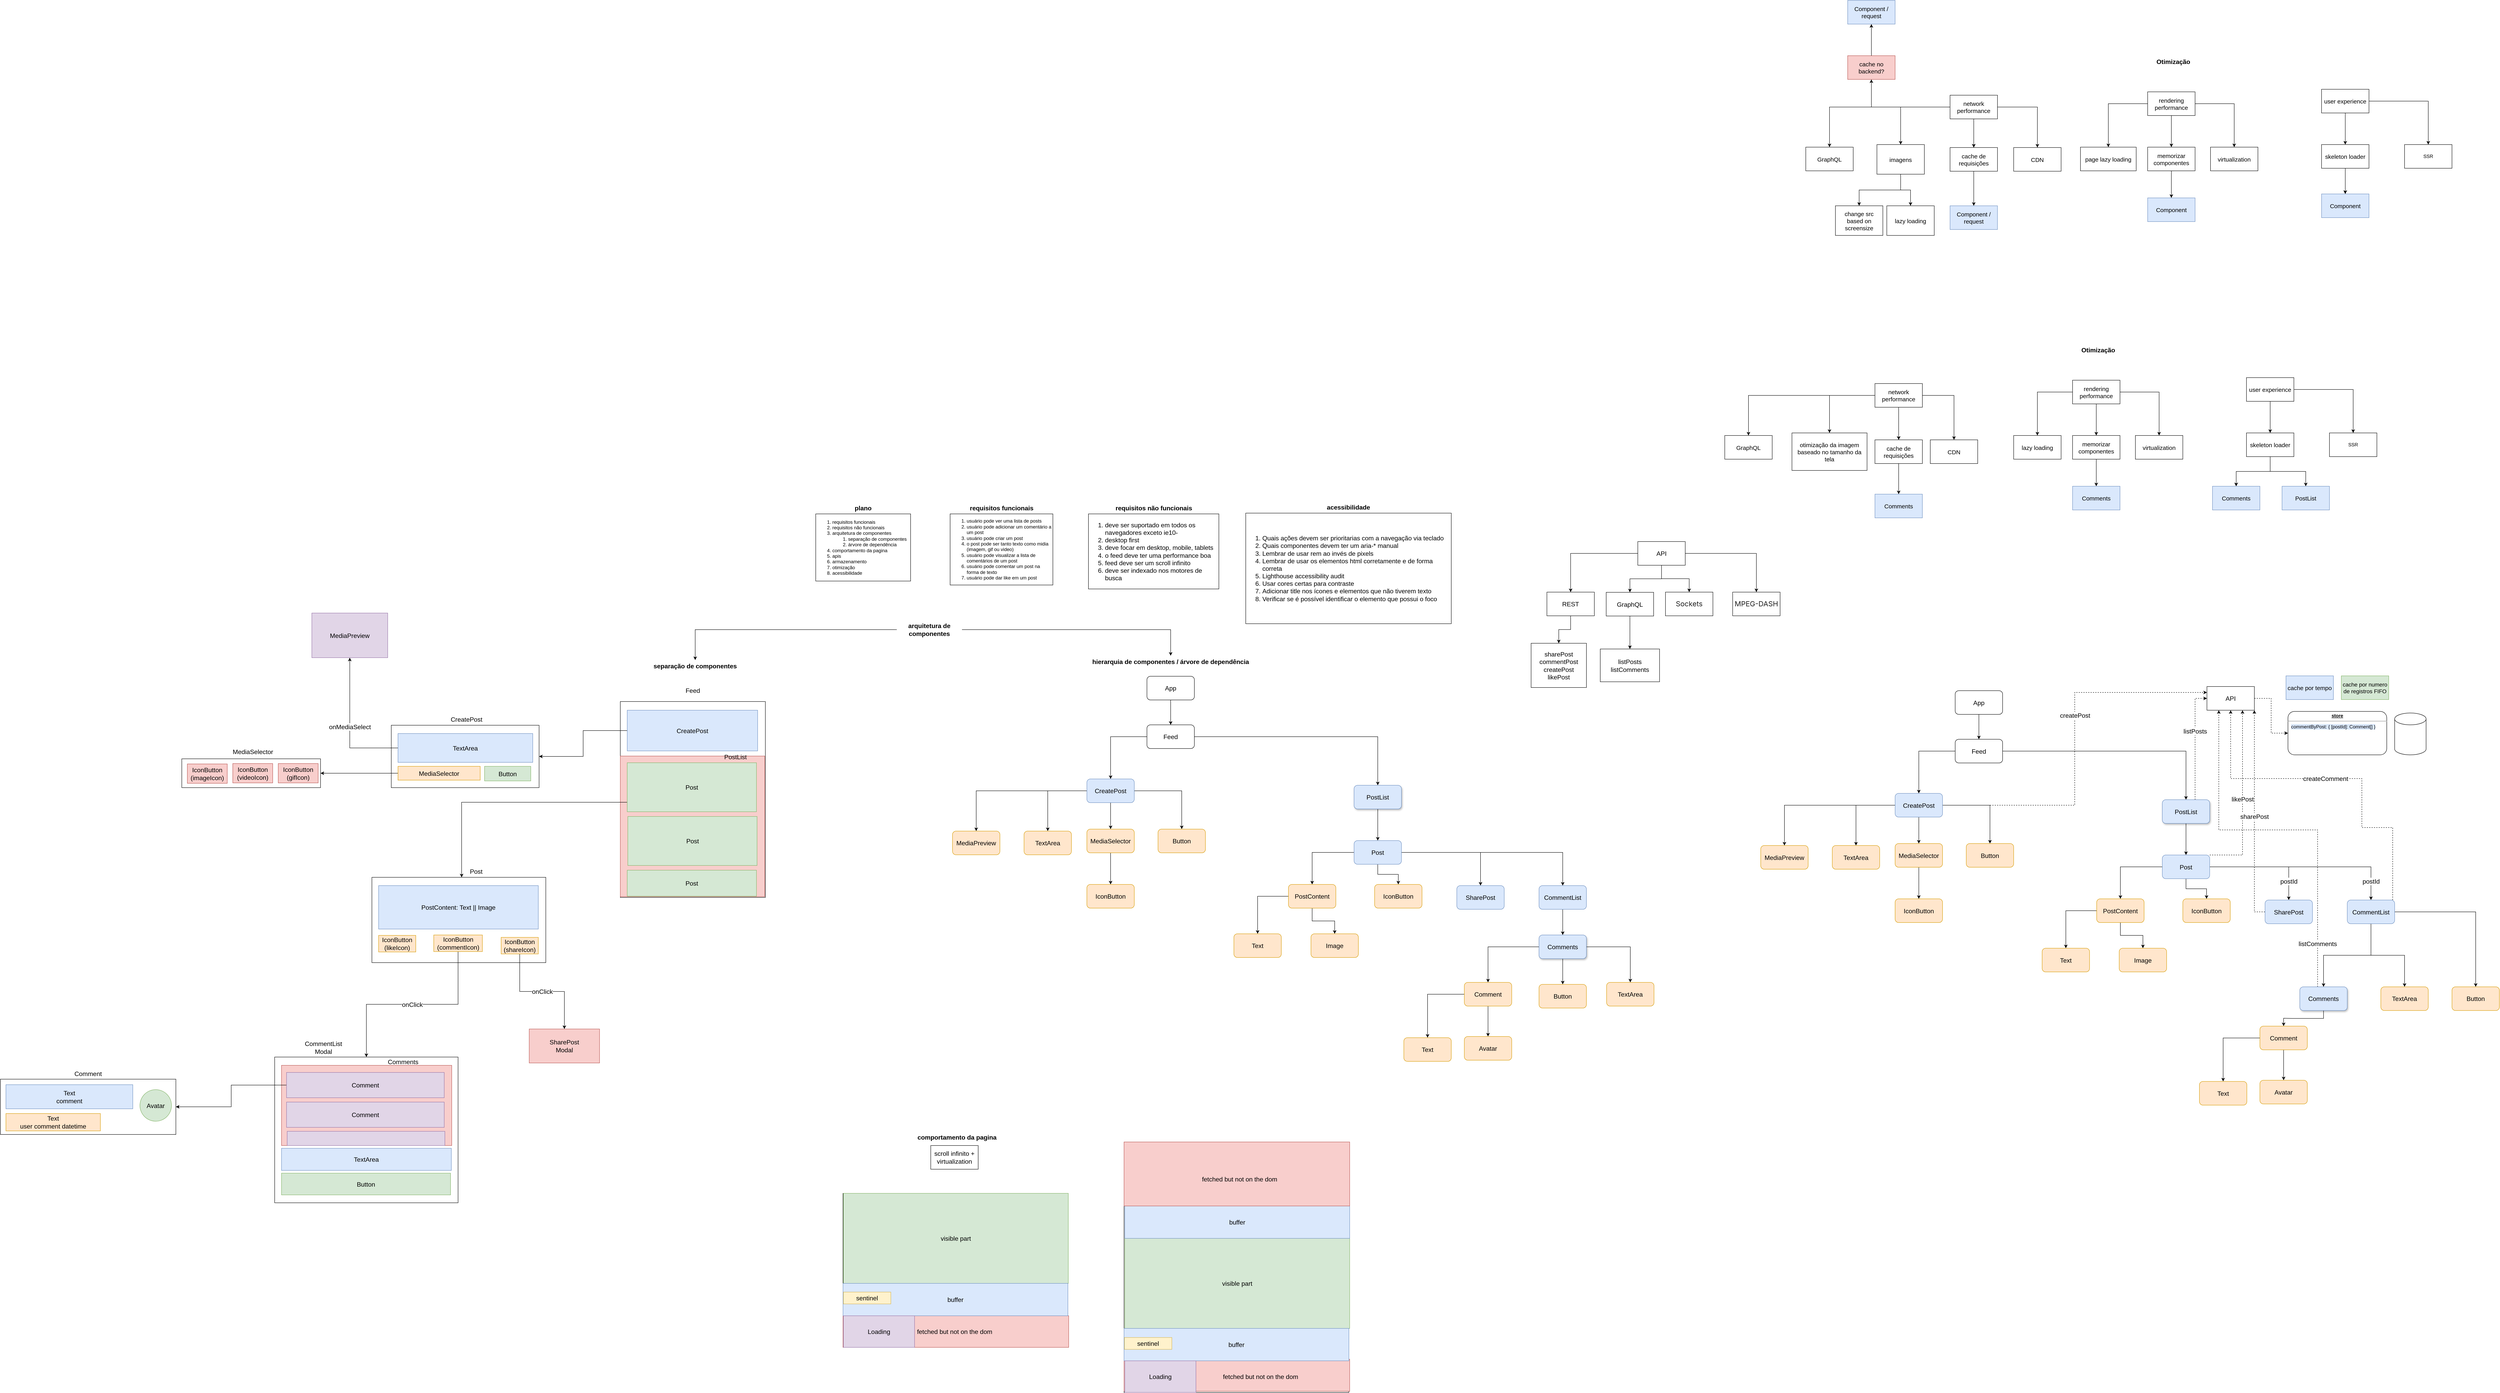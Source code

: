 <mxfile version="20.2.1" type="google"><diagram id="7aJq10CHyjWSQk0MPIwh" name="Página-1"><mxGraphModel grid="1" page="1" gridSize="10" guides="1" tooltips="1" connect="1" arrows="1" fold="1" pageScale="1" pageWidth="827" pageHeight="1169" math="0" shadow="0"><root><mxCell id="0"/><mxCell id="1" parent="0"/><mxCell id="Pjq9Y9H19dqnysIbZ5iz-1" value="" style="group" connectable="0" vertex="1" parent="1"><mxGeometry x="90" y="50" width="240" height="200" as="geometry"/></mxCell><mxCell id="Pjq9Y9H19dqnysIbZ5iz-2" value="&lt;ol&gt;&lt;li&gt;requisitos funcionais&lt;/li&gt;&lt;li&gt;requisitos não funcionais&lt;/li&gt;&lt;li&gt;arquitetura de componentes&lt;/li&gt;&lt;ol&gt;&lt;li&gt;separação de componentes&lt;/li&gt;&lt;li&gt;árvore de dependência&lt;/li&gt;&lt;/ol&gt;&lt;li&gt;comportamento da pagina&lt;/li&gt;&lt;li&gt;apis&lt;/li&gt;&lt;li&gt;armazenamento&lt;/li&gt;&lt;li&gt;otimização&lt;/li&gt;&lt;li&gt;acessibilidade&lt;/li&gt;&lt;/ol&gt;" style="rounded=0;whiteSpace=wrap;html=1;align=left;" vertex="1" parent="Pjq9Y9H19dqnysIbZ5iz-1"><mxGeometry y="30" width="240" height="170" as="geometry"/></mxCell><mxCell id="Pjq9Y9H19dqnysIbZ5iz-3" value="plano" style="text;html=1;strokeColor=none;fillColor=none;align=center;verticalAlign=middle;whiteSpace=wrap;rounded=0;fontStyle=1;fontSize=16;" vertex="1" parent="Pjq9Y9H19dqnysIbZ5iz-1"><mxGeometry x="90" width="60" height="30" as="geometry"/></mxCell><mxCell id="Pjq9Y9H19dqnysIbZ5iz-4" value="&lt;ol&gt;&lt;li&gt;usuário pode ver uma lista de posts&lt;/li&gt;&lt;li&gt;usuário pode adicionar um comentário a um post&lt;/li&gt;&lt;li&gt;usuário pode criar um post&lt;/li&gt;&lt;li&gt;o post pode ser tanto texto como midia (imagem, gif ou video)&lt;/li&gt;&lt;li&gt;usuário pode visualizar a lista de comentários de um post&lt;/li&gt;&lt;li&gt;usuário pode comentar um post na forma de texto&lt;/li&gt;&lt;li&gt;usuário pode dar like em um post&lt;/li&gt;&lt;/ol&gt;" style="rounded=0;whiteSpace=wrap;html=1;align=left;" vertex="1" parent="1"><mxGeometry x="430" y="80" width="260" height="180" as="geometry"/></mxCell><mxCell id="Pjq9Y9H19dqnysIbZ5iz-5" value="requisitos funcionais" style="text;html=1;strokeColor=none;fillColor=none;align=center;verticalAlign=middle;whiteSpace=wrap;rounded=0;fontSize=16;fontStyle=1" vertex="1" parent="1"><mxGeometry x="477.5" y="50" width="165" height="30" as="geometry"/></mxCell><mxCell id="Pjq9Y9H19dqnysIbZ5iz-6" value="&lt;ol&gt;&lt;li&gt;deve ser suportado em todos os navegadores exceto ie10-&lt;/li&gt;&lt;li&gt;desktop first&lt;/li&gt;&lt;li&gt;deve focar em desktop, mobile, tablets&lt;/li&gt;&lt;li&gt;o feed deve ter uma performance boa&lt;/li&gt;&lt;li&gt;feed deve ser um scroll infinito&lt;/li&gt;&lt;li&gt;deve ser indexado nos motores de busca&lt;/li&gt;&lt;/ol&gt;" style="rounded=0;whiteSpace=wrap;html=1;fontSize=16;align=left;" vertex="1" parent="1"><mxGeometry x="780" y="80" width="330" height="190" as="geometry"/></mxCell><mxCell id="Pjq9Y9H19dqnysIbZ5iz-7" value="requisitos não funcionais" style="text;html=1;strokeColor=none;fillColor=none;align=center;verticalAlign=middle;whiteSpace=wrap;rounded=0;fontSize=16;fontStyle=1" vertex="1" parent="1"><mxGeometry x="838.5" y="50" width="213" height="30" as="geometry"/></mxCell><mxCell id="Pjq9Y9H19dqnysIbZ5iz-124" style="edgeStyle=orthogonalEdgeStyle;rounded=0;orthogonalLoop=1;jettySize=auto;html=1;fontSize=16;" edge="1" parent="1" source="Pjq9Y9H19dqnysIbZ5iz-9" target="Pjq9Y9H19dqnysIbZ5iz-10"><mxGeometry relative="1" as="geometry"/></mxCell><mxCell id="Pjq9Y9H19dqnysIbZ5iz-125" style="edgeStyle=orthogonalEdgeStyle;rounded=0;orthogonalLoop=1;jettySize=auto;html=1;fontSize=16;" edge="1" parent="1" source="Pjq9Y9H19dqnysIbZ5iz-9" target="Pjq9Y9H19dqnysIbZ5iz-11"><mxGeometry relative="1" as="geometry"/></mxCell><mxCell id="Pjq9Y9H19dqnysIbZ5iz-9" value="arquitetura de componentes" style="text;html=1;strokeColor=none;fillColor=none;align=center;verticalAlign=middle;whiteSpace=wrap;rounded=0;fontSize=16;fontStyle=1" vertex="1" parent="1"><mxGeometry x="295" y="358" width="165" height="30" as="geometry"/></mxCell><mxCell id="Pjq9Y9H19dqnysIbZ5iz-10" value="separação de componentes" style="text;html=1;strokeColor=none;fillColor=none;align=center;verticalAlign=middle;whiteSpace=wrap;rounded=0;fontSize=16;fontStyle=1" vertex="1" parent="1"><mxGeometry x="-345" y="450" width="260" height="30" as="geometry"/></mxCell><mxCell id="Pjq9Y9H19dqnysIbZ5iz-11" value="hierarquia de componentes / árvore de dependência" style="text;html=1;strokeColor=none;fillColor=none;align=center;verticalAlign=middle;whiteSpace=wrap;rounded=0;fontSize=16;fontStyle=1" vertex="1" parent="1"><mxGeometry x="768" y="439" width="440" height="30" as="geometry"/></mxCell><mxCell id="Pjq9Y9H19dqnysIbZ5iz-13" value="" style="rounded=0;whiteSpace=wrap;html=1;fontSize=16;" vertex="1" parent="1"><mxGeometry x="-404.5" y="555" width="367" height="496" as="geometry"/></mxCell><mxCell id="Pjq9Y9H19dqnysIbZ5iz-14" value="Feed" style="text;html=1;strokeColor=none;fillColor=none;align=center;verticalAlign=middle;whiteSpace=wrap;rounded=0;fontSize=16;" vertex="1" parent="1"><mxGeometry x="-251" y="512" width="60" height="30" as="geometry"/></mxCell><mxCell id="Pjq9Y9H19dqnysIbZ5iz-24" style="edgeStyle=orthogonalEdgeStyle;rounded=0;orthogonalLoop=1;jettySize=auto;html=1;fontSize=16;" edge="1" parent="1" source="Pjq9Y9H19dqnysIbZ5iz-16" target="Pjq9Y9H19dqnysIbZ5iz-21"><mxGeometry relative="1" as="geometry"/></mxCell><mxCell id="Pjq9Y9H19dqnysIbZ5iz-16" value="CreatePost" style="rounded=0;whiteSpace=wrap;html=1;fontSize=16;fillColor=#dae8fc;strokeColor=#6c8ebf;" vertex="1" parent="1"><mxGeometry x="-387" y="577" width="330" height="103" as="geometry"/></mxCell><mxCell id="Pjq9Y9H19dqnysIbZ5iz-17" value="PostList" style="rounded=0;whiteSpace=wrap;html=1;fontSize=16;fillColor=#f8cecc;strokeColor=#b85450;" vertex="1" parent="1"><mxGeometry x="-404.5" y="693" width="365.5" height="356" as="geometry"/></mxCell><mxCell id="Pjq9Y9H19dqnysIbZ5iz-43" style="edgeStyle=orthogonalEdgeStyle;rounded=0;orthogonalLoop=1;jettySize=auto;html=1;fontSize=16;" edge="1" parent="1" source="Pjq9Y9H19dqnysIbZ5iz-18" target="Pjq9Y9H19dqnysIbZ5iz-40"><mxGeometry relative="1" as="geometry"><Array as="points"><mxPoint x="-806" y="810"/></Array></mxGeometry></mxCell><mxCell id="Pjq9Y9H19dqnysIbZ5iz-18" value="Post" style="rounded=0;whiteSpace=wrap;html=1;fontSize=16;fillColor=#d5e8d4;strokeColor=#82b366;" vertex="1" parent="1"><mxGeometry x="-387" y="710" width="327" height="124" as="geometry"/></mxCell><mxCell id="Pjq9Y9H19dqnysIbZ5iz-19" value="Post" style="rounded=0;whiteSpace=wrap;html=1;fontSize=16;fillColor=#d5e8d4;strokeColor=#82b366;" vertex="1" parent="1"><mxGeometry x="-385.5" y="846" width="327" height="124" as="geometry"/></mxCell><mxCell id="Pjq9Y9H19dqnysIbZ5iz-20" value="Post" style="rounded=0;whiteSpace=wrap;html=1;fontSize=16;fillColor=#d5e8d4;strokeColor=#82b366;" vertex="1" parent="1"><mxGeometry x="-387" y="982" width="327" height="66" as="geometry"/></mxCell><mxCell id="Pjq9Y9H19dqnysIbZ5iz-21" value="" style="rounded=0;whiteSpace=wrap;html=1;fontSize=16;" vertex="1" parent="1"><mxGeometry x="-984" y="615" width="374" height="158" as="geometry"/></mxCell><mxCell id="Pjq9Y9H19dqnysIbZ5iz-22" value="CreatePost" style="text;html=1;strokeColor=none;fillColor=none;align=center;verticalAlign=middle;whiteSpace=wrap;rounded=0;fontSize=16;" vertex="1" parent="1"><mxGeometry x="-861" y="585" width="135" height="30" as="geometry"/></mxCell><mxCell id="Pjq9Y9H19dqnysIbZ5iz-37" value="onMediaSelect" style="edgeStyle=orthogonalEdgeStyle;rounded=0;orthogonalLoop=1;jettySize=auto;html=1;fontSize=16;" edge="1" parent="1" source="Pjq9Y9H19dqnysIbZ5iz-25" target="Pjq9Y9H19dqnysIbZ5iz-38"><mxGeometry relative="1" as="geometry"><mxPoint x="-1060.429" y="512.143" as="targetPoint"/></mxGeometry></mxCell><mxCell id="Pjq9Y9H19dqnysIbZ5iz-25" value="TextArea" style="rounded=0;whiteSpace=wrap;html=1;fontSize=16;fillColor=#dae8fc;strokeColor=#6c8ebf;" vertex="1" parent="1"><mxGeometry x="-967" y="636" width="341" height="73" as="geometry"/></mxCell><mxCell id="Pjq9Y9H19dqnysIbZ5iz-27" value="Button" style="rounded=0;whiteSpace=wrap;html=1;fontSize=16;fillColor=#d5e8d4;strokeColor=#82b366;" vertex="1" parent="1"><mxGeometry x="-748" y="719" width="117" height="37" as="geometry"/></mxCell><mxCell id="Pjq9Y9H19dqnysIbZ5iz-29" style="edgeStyle=orthogonalEdgeStyle;rounded=0;orthogonalLoop=1;jettySize=auto;html=1;fontSize=16;entryX=1;entryY=0.5;entryDx=0;entryDy=0;" edge="1" parent="1" source="Pjq9Y9H19dqnysIbZ5iz-28" target="Pjq9Y9H19dqnysIbZ5iz-31"><mxGeometry relative="1" as="geometry"><mxPoint x="-1139.286" y="736.5" as="targetPoint"/></mxGeometry></mxCell><mxCell id="Pjq9Y9H19dqnysIbZ5iz-28" value="MediaSelector" style="rounded=0;whiteSpace=wrap;html=1;fontSize=16;fillColor=#ffe6cc;strokeColor=#d79b00;" vertex="1" parent="1"><mxGeometry x="-967" y="719" width="208" height="35" as="geometry"/></mxCell><mxCell id="Pjq9Y9H19dqnysIbZ5iz-31" value="" style="rounded=0;whiteSpace=wrap;html=1;fontSize=16;" vertex="1" parent="1"><mxGeometry x="-1514" y="700" width="351" height="73" as="geometry"/></mxCell><mxCell id="Pjq9Y9H19dqnysIbZ5iz-32" value="MediaSelector" style="text;html=1;strokeColor=none;fillColor=none;align=center;verticalAlign=middle;whiteSpace=wrap;rounded=0;fontSize=16;" vertex="1" parent="1"><mxGeometry x="-1407.25" y="667" width="145.5" height="30" as="geometry"/></mxCell><mxCell id="Pjq9Y9H19dqnysIbZ5iz-34" value="IconButton&lt;br&gt;(imageIcon)" style="rounded=0;whiteSpace=wrap;html=1;fontSize=16;fillColor=#f8cecc;strokeColor=#b85450;" vertex="1" parent="1"><mxGeometry x="-1500" y="713" width="101" height="49" as="geometry"/></mxCell><mxCell id="Pjq9Y9H19dqnysIbZ5iz-35" value="IconButton&lt;br&gt;(videoIcon)" style="rounded=0;whiteSpace=wrap;html=1;fontSize=16;fillColor=#f8cecc;strokeColor=#b85450;" vertex="1" parent="1"><mxGeometry x="-1385" y="712" width="101" height="49" as="geometry"/></mxCell><mxCell id="Pjq9Y9H19dqnysIbZ5iz-36" value="IconButton&lt;br&gt;(gifIcon)" style="rounded=0;whiteSpace=wrap;html=1;fontSize=16;fillColor=#f8cecc;strokeColor=#b85450;" vertex="1" parent="1"><mxGeometry x="-1270" y="712" width="101" height="49" as="geometry"/></mxCell><mxCell id="Pjq9Y9H19dqnysIbZ5iz-38" value="MediaPreview" style="rounded=0;whiteSpace=wrap;html=1;fontSize=16;fillColor=#e1d5e7;strokeColor=#9673a6;" vertex="1" parent="1"><mxGeometry x="-1185" y="331" width="192" height="113" as="geometry"/></mxCell><mxCell id="Pjq9Y9H19dqnysIbZ5iz-40" value="" style="rounded=0;whiteSpace=wrap;html=1;fontSize=16;" vertex="1" parent="1"><mxGeometry x="-1033" y="1000" width="440" height="216" as="geometry"/></mxCell><mxCell id="Pjq9Y9H19dqnysIbZ5iz-44" value="Post" style="text;html=1;strokeColor=none;fillColor=none;align=center;verticalAlign=middle;whiteSpace=wrap;rounded=0;fontSize=16;" vertex="1" parent="1"><mxGeometry x="-799" y="970" width="60" height="30" as="geometry"/></mxCell><mxCell id="Pjq9Y9H19dqnysIbZ5iz-45" value="PostContent: Text || Image" style="rounded=0;whiteSpace=wrap;html=1;fontSize=16;fillColor=#dae8fc;strokeColor=#6c8ebf;" vertex="1" parent="1"><mxGeometry x="-1016" y="1021" width="404" height="110" as="geometry"/></mxCell><mxCell id="Pjq9Y9H19dqnysIbZ5iz-47" value="IconButton&lt;br&gt;(likeIcon)" style="rounded=0;whiteSpace=wrap;html=1;fontSize=16;fillColor=#ffe6cc;strokeColor=#d79b00;" vertex="1" parent="1"><mxGeometry x="-1016" y="1147" width="94" height="42" as="geometry"/></mxCell><mxCell id="Pjq9Y9H19dqnysIbZ5iz-55" value="onClick" style="edgeStyle=orthogonalEdgeStyle;rounded=0;orthogonalLoop=1;jettySize=auto;html=1;fontSize=16;" edge="1" parent="1" source="Pjq9Y9H19dqnysIbZ5iz-48" target="Pjq9Y9H19dqnysIbZ5iz-54"><mxGeometry relative="1" as="geometry"/></mxCell><mxCell id="Pjq9Y9H19dqnysIbZ5iz-48" value="IconButton&lt;br&gt;(commentIcon)" style="rounded=0;whiteSpace=wrap;html=1;fontSize=16;fillColor=#ffe6cc;strokeColor=#d79b00;" vertex="1" parent="1"><mxGeometry x="-876.5" y="1146" width="123" height="42" as="geometry"/></mxCell><mxCell id="Pjq9Y9H19dqnysIbZ5iz-51" value="onClick" style="edgeStyle=orthogonalEdgeStyle;rounded=0;orthogonalLoop=1;jettySize=auto;html=1;fontSize=16;" edge="1" parent="1" source="Pjq9Y9H19dqnysIbZ5iz-49" target="Pjq9Y9H19dqnysIbZ5iz-52"><mxGeometry relative="1" as="geometry"><mxPoint x="-643" y="1486" as="targetPoint"/></mxGeometry></mxCell><mxCell id="Pjq9Y9H19dqnysIbZ5iz-49" value="IconButton&lt;br&gt;(shareIcon)" style="rounded=0;whiteSpace=wrap;html=1;fontSize=16;fillColor=#ffe6cc;strokeColor=#d79b00;" vertex="1" parent="1"><mxGeometry x="-706" y="1152" width="94" height="42" as="geometry"/></mxCell><mxCell id="Pjq9Y9H19dqnysIbZ5iz-52" value="SharePost&lt;br&gt;Modal" style="rounded=0;whiteSpace=wrap;html=1;fontSize=16;fillColor=#f8cecc;strokeColor=#b85450;" vertex="1" parent="1"><mxGeometry x="-635" y="1384" width="178" height="86" as="geometry"/></mxCell><mxCell id="Pjq9Y9H19dqnysIbZ5iz-54" value="" style="rounded=0;whiteSpace=wrap;html=1;fontSize=16;" vertex="1" parent="1"><mxGeometry x="-1279" y="1455" width="464" height="369" as="geometry"/></mxCell><mxCell id="Pjq9Y9H19dqnysIbZ5iz-56" value="CommentList&lt;br&gt;Modal" style="text;html=1;strokeColor=none;fillColor=none;align=center;verticalAlign=middle;whiteSpace=wrap;rounded=0;fontSize=16;" vertex="1" parent="1"><mxGeometry x="-1231" y="1406" width="151" height="49" as="geometry"/></mxCell><mxCell id="Pjq9Y9H19dqnysIbZ5iz-58" value="" style="rounded=0;whiteSpace=wrap;html=1;fontSize=16;fillColor=#f8cecc;strokeColor=#b85450;" vertex="1" parent="1"><mxGeometry x="-1261.75" y="1476" width="430.75" height="203" as="geometry"/></mxCell><mxCell id="Pjq9Y9H19dqnysIbZ5iz-59" value="TextArea" style="rounded=0;whiteSpace=wrap;html=1;fontSize=16;fillColor=#dae8fc;strokeColor=#6c8ebf;" vertex="1" parent="1"><mxGeometry x="-1261.75" y="1686" width="429.75" height="56" as="geometry"/></mxCell><mxCell id="Pjq9Y9H19dqnysIbZ5iz-60" value="Button" style="rounded=0;whiteSpace=wrap;html=1;fontSize=16;fillColor=#d5e8d4;strokeColor=#82b366;" vertex="1" parent="1"><mxGeometry x="-1261.75" y="1749" width="427.75" height="55" as="geometry"/></mxCell><mxCell id="Pjq9Y9H19dqnysIbZ5iz-61" value="Comments" style="text;html=1;strokeColor=none;fillColor=none;align=center;verticalAlign=middle;whiteSpace=wrap;rounded=0;fontSize=16;" vertex="1" parent="1"><mxGeometry x="-984" y="1452" width="60" height="30" as="geometry"/></mxCell><mxCell id="Pjq9Y9H19dqnysIbZ5iz-71" style="edgeStyle=orthogonalEdgeStyle;rounded=0;orthogonalLoop=1;jettySize=auto;html=1;entryX=1;entryY=0.5;entryDx=0;entryDy=0;fontSize=16;" edge="1" parent="1" source="Pjq9Y9H19dqnysIbZ5iz-63" target="Pjq9Y9H19dqnysIbZ5iz-66"><mxGeometry relative="1" as="geometry"/></mxCell><mxCell id="Pjq9Y9H19dqnysIbZ5iz-63" value="Comment" style="rounded=0;whiteSpace=wrap;html=1;fontSize=16;fillColor=#e1d5e7;strokeColor=#9673a6;" vertex="1" parent="1"><mxGeometry x="-1249" y="1494" width="399" height="64" as="geometry"/></mxCell><mxCell id="Pjq9Y9H19dqnysIbZ5iz-64" value="Comment" style="rounded=0;whiteSpace=wrap;html=1;fontSize=16;fillColor=#e1d5e7;strokeColor=#9673a6;" vertex="1" parent="1"><mxGeometry x="-1249" y="1569" width="399" height="64" as="geometry"/></mxCell><mxCell id="Pjq9Y9H19dqnysIbZ5iz-65" value="" style="rounded=0;whiteSpace=wrap;html=1;fontSize=16;fillColor=#e1d5e7;strokeColor=#9673a6;" vertex="1" parent="1"><mxGeometry x="-1247.38" y="1643" width="399" height="36" as="geometry"/></mxCell><mxCell id="Pjq9Y9H19dqnysIbZ5iz-66" value="" style="rounded=0;whiteSpace=wrap;html=1;fontSize=16;" vertex="1" parent="1"><mxGeometry x="-1973" y="1511" width="444" height="140" as="geometry"/></mxCell><mxCell id="Pjq9Y9H19dqnysIbZ5iz-67" value="Text&lt;br&gt;comment" style="rounded=0;whiteSpace=wrap;html=1;fontSize=16;fillColor=#dae8fc;strokeColor=#6c8ebf;" vertex="1" parent="1"><mxGeometry x="-1959" y="1525" width="321" height="61" as="geometry"/></mxCell><mxCell id="Pjq9Y9H19dqnysIbZ5iz-68" value="Comment" style="text;html=1;strokeColor=none;fillColor=none;align=center;verticalAlign=middle;whiteSpace=wrap;rounded=0;fontSize=16;" vertex="1" parent="1"><mxGeometry x="-1799" y="1482" width="96" height="30" as="geometry"/></mxCell><mxCell id="Pjq9Y9H19dqnysIbZ5iz-69" value="Avatar" style="ellipse;whiteSpace=wrap;html=1;aspect=fixed;fontSize=16;fillColor=#d5e8d4;strokeColor=#82b366;" vertex="1" parent="1"><mxGeometry x="-1620" y="1537.5" width="80" height="80" as="geometry"/></mxCell><mxCell id="Pjq9Y9H19dqnysIbZ5iz-70" value="Text&lt;br&gt;user comment datetime" style="rounded=0;whiteSpace=wrap;html=1;fontSize=16;fillColor=#ffe6cc;strokeColor=#d79b00;" vertex="1" parent="1"><mxGeometry x="-1959" y="1598" width="239" height="44" as="geometry"/></mxCell><mxCell id="Pjq9Y9H19dqnysIbZ5iz-72" style="edgeStyle=orthogonalEdgeStyle;rounded=0;orthogonalLoop=1;jettySize=auto;html=1;exitX=0.5;exitY=1;exitDx=0;exitDy=0;fontSize=16;" edge="1" parent="1" source="Pjq9Y9H19dqnysIbZ5iz-9" target="Pjq9Y9H19dqnysIbZ5iz-9"><mxGeometry relative="1" as="geometry"/></mxCell><mxCell id="Pjq9Y9H19dqnysIbZ5iz-78" value="" style="edgeStyle=orthogonalEdgeStyle;rounded=0;orthogonalLoop=1;jettySize=auto;html=1;fontSize=16;" edge="1" parent="1" source="Pjq9Y9H19dqnysIbZ5iz-76" target="Pjq9Y9H19dqnysIbZ5iz-77"><mxGeometry relative="1" as="geometry"/></mxCell><mxCell id="Pjq9Y9H19dqnysIbZ5iz-76" value="App" style="rounded=1;whiteSpace=wrap;html=1;fontSize=16;" vertex="1" parent="1"><mxGeometry x="928" y="491" width="120" height="60" as="geometry"/></mxCell><mxCell id="Pjq9Y9H19dqnysIbZ5iz-81" value="" style="edgeStyle=orthogonalEdgeStyle;rounded=0;orthogonalLoop=1;jettySize=auto;html=1;fontSize=16;" edge="1" parent="1" source="Pjq9Y9H19dqnysIbZ5iz-77" target="Pjq9Y9H19dqnysIbZ5iz-80"><mxGeometry relative="1" as="geometry"/></mxCell><mxCell id="Pjq9Y9H19dqnysIbZ5iz-83" value="" style="edgeStyle=orthogonalEdgeStyle;rounded=0;orthogonalLoop=1;jettySize=auto;html=1;fontSize=16;" edge="1" parent="1" source="Pjq9Y9H19dqnysIbZ5iz-77" target="Pjq9Y9H19dqnysIbZ5iz-82"><mxGeometry relative="1" as="geometry"/></mxCell><mxCell id="Pjq9Y9H19dqnysIbZ5iz-77" value="Feed" style="rounded=1;whiteSpace=wrap;html=1;fontSize=16;" vertex="1" parent="1"><mxGeometry x="928" y="614" width="120" height="60" as="geometry"/></mxCell><mxCell id="Pjq9Y9H19dqnysIbZ5iz-86" value="" style="edgeStyle=orthogonalEdgeStyle;rounded=0;orthogonalLoop=1;jettySize=auto;html=1;fontSize=16;" edge="1" parent="1" source="Pjq9Y9H19dqnysIbZ5iz-80" target="Pjq9Y9H19dqnysIbZ5iz-85"><mxGeometry relative="1" as="geometry"/></mxCell><mxCell id="Pjq9Y9H19dqnysIbZ5iz-88" value="" style="edgeStyle=orthogonalEdgeStyle;rounded=0;orthogonalLoop=1;jettySize=auto;html=1;fontSize=16;" edge="1" parent="1" source="Pjq9Y9H19dqnysIbZ5iz-80" target="Pjq9Y9H19dqnysIbZ5iz-87"><mxGeometry relative="1" as="geometry"/></mxCell><mxCell id="Pjq9Y9H19dqnysIbZ5iz-90" value="" style="edgeStyle=orthogonalEdgeStyle;rounded=0;orthogonalLoop=1;jettySize=auto;html=1;fontSize=16;" edge="1" parent="1" source="Pjq9Y9H19dqnysIbZ5iz-80" target="Pjq9Y9H19dqnysIbZ5iz-89"><mxGeometry relative="1" as="geometry"/></mxCell><mxCell id="Pjq9Y9H19dqnysIbZ5iz-92" value="" style="edgeStyle=orthogonalEdgeStyle;rounded=0;orthogonalLoop=1;jettySize=auto;html=1;fontSize=16;" edge="1" parent="1" source="Pjq9Y9H19dqnysIbZ5iz-80" target="Pjq9Y9H19dqnysIbZ5iz-91"><mxGeometry relative="1" as="geometry"/></mxCell><mxCell id="Pjq9Y9H19dqnysIbZ5iz-80" value="CreatePost" style="rounded=1;whiteSpace=wrap;html=1;fontSize=16;fillColor=#dae8fc;strokeColor=#6c8ebf;" vertex="1" parent="1"><mxGeometry x="776" y="751" width="120" height="60" as="geometry"/></mxCell><mxCell id="Pjq9Y9H19dqnysIbZ5iz-96" value="" style="edgeStyle=orthogonalEdgeStyle;rounded=0;orthogonalLoop=1;jettySize=auto;html=1;fontSize=16;" edge="1" parent="1" source="Pjq9Y9H19dqnysIbZ5iz-82" target="Pjq9Y9H19dqnysIbZ5iz-95"><mxGeometry relative="1" as="geometry"/></mxCell><mxCell id="Pjq9Y9H19dqnysIbZ5iz-82" value="PostList" style="rounded=1;whiteSpace=wrap;html=1;fontSize=16;fillColor=#dae8fc;strokeColor=#6c8ebf;shadow=1;glass=0;sketch=0;" vertex="1" parent="1"><mxGeometry x="1452" y="767" width="120" height="60" as="geometry"/></mxCell><mxCell id="Pjq9Y9H19dqnysIbZ5iz-84" value="PostList" style="text;html=1;strokeColor=none;fillColor=none;align=center;verticalAlign=middle;whiteSpace=wrap;rounded=0;fontSize=16;" vertex="1" parent="1"><mxGeometry x="-149" y="680" width="72" height="30" as="geometry"/></mxCell><mxCell id="Pjq9Y9H19dqnysIbZ5iz-85" value="TextArea" style="rounded=1;whiteSpace=wrap;html=1;fontSize=16;fillColor=#ffe6cc;strokeColor=#d79b00;" vertex="1" parent="1"><mxGeometry x="617" y="883" width="120" height="60" as="geometry"/></mxCell><mxCell id="Pjq9Y9H19dqnysIbZ5iz-94" value="" style="edgeStyle=orthogonalEdgeStyle;rounded=0;orthogonalLoop=1;jettySize=auto;html=1;fontSize=16;" edge="1" parent="1" source="Pjq9Y9H19dqnysIbZ5iz-87" target="Pjq9Y9H19dqnysIbZ5iz-93"><mxGeometry relative="1" as="geometry"/></mxCell><mxCell id="Pjq9Y9H19dqnysIbZ5iz-87" value="MediaSelector" style="rounded=1;whiteSpace=wrap;html=1;fontSize=16;fillColor=#ffe6cc;strokeColor=#d79b00;" vertex="1" parent="1"><mxGeometry x="776" y="878" width="120" height="60" as="geometry"/></mxCell><mxCell id="Pjq9Y9H19dqnysIbZ5iz-89" value="Button" style="rounded=1;whiteSpace=wrap;html=1;fontSize=16;fillColor=#ffe6cc;strokeColor=#d79b00;" vertex="1" parent="1"><mxGeometry x="956" y="878" width="120" height="60" as="geometry"/></mxCell><mxCell id="Pjq9Y9H19dqnysIbZ5iz-91" value="MediaPreview" style="rounded=1;whiteSpace=wrap;html=1;fontSize=16;fillColor=#ffe6cc;strokeColor=#d79b00;" vertex="1" parent="1"><mxGeometry x="436" y="883" width="120" height="60" as="geometry"/></mxCell><mxCell id="Pjq9Y9H19dqnysIbZ5iz-93" value="IconButton" style="rounded=1;whiteSpace=wrap;html=1;fontSize=16;fillColor=#ffe6cc;strokeColor=#d79b00;" vertex="1" parent="1"><mxGeometry x="776" y="1018" width="120" height="60" as="geometry"/></mxCell><mxCell id="Pjq9Y9H19dqnysIbZ5iz-98" value="" style="edgeStyle=orthogonalEdgeStyle;rounded=0;orthogonalLoop=1;jettySize=auto;html=1;fontSize=16;" edge="1" parent="1" source="Pjq9Y9H19dqnysIbZ5iz-95" target="Pjq9Y9H19dqnysIbZ5iz-97"><mxGeometry relative="1" as="geometry"/></mxCell><mxCell id="Pjq9Y9H19dqnysIbZ5iz-100" value="" style="edgeStyle=orthogonalEdgeStyle;rounded=0;orthogonalLoop=1;jettySize=auto;html=1;fontSize=16;" edge="1" parent="1" source="Pjq9Y9H19dqnysIbZ5iz-95" target="Pjq9Y9H19dqnysIbZ5iz-99"><mxGeometry relative="1" as="geometry"/></mxCell><mxCell id="Pjq9Y9H19dqnysIbZ5iz-107" value="" style="edgeStyle=orthogonalEdgeStyle;rounded=0;orthogonalLoop=1;jettySize=auto;html=1;fontSize=16;" edge="1" parent="1" source="Pjq9Y9H19dqnysIbZ5iz-95" target="Pjq9Y9H19dqnysIbZ5iz-106"><mxGeometry relative="1" as="geometry"/></mxCell><mxCell id="Pjq9Y9H19dqnysIbZ5iz-109" value="" style="edgeStyle=orthogonalEdgeStyle;rounded=0;orthogonalLoop=1;jettySize=auto;html=1;fontSize=16;" edge="1" parent="1" source="Pjq9Y9H19dqnysIbZ5iz-95" target="Pjq9Y9H19dqnysIbZ5iz-108"><mxGeometry relative="1" as="geometry"/></mxCell><mxCell id="Pjq9Y9H19dqnysIbZ5iz-95" value="Post" style="rounded=1;whiteSpace=wrap;html=1;fontSize=16;fillColor=#dae8fc;strokeColor=#6c8ebf;" vertex="1" parent="1"><mxGeometry x="1452" y="907" width="120" height="60" as="geometry"/></mxCell><mxCell id="Pjq9Y9H19dqnysIbZ5iz-103" value="" style="edgeStyle=orthogonalEdgeStyle;rounded=0;orthogonalLoop=1;jettySize=auto;html=1;fontSize=16;" edge="1" parent="1" source="Pjq9Y9H19dqnysIbZ5iz-97" target="Pjq9Y9H19dqnysIbZ5iz-102"><mxGeometry relative="1" as="geometry"/></mxCell><mxCell id="Pjq9Y9H19dqnysIbZ5iz-105" value="" style="edgeStyle=orthogonalEdgeStyle;rounded=0;orthogonalLoop=1;jettySize=auto;html=1;fontSize=16;" edge="1" parent="1" source="Pjq9Y9H19dqnysIbZ5iz-97" target="Pjq9Y9H19dqnysIbZ5iz-104"><mxGeometry relative="1" as="geometry"/></mxCell><mxCell id="Pjq9Y9H19dqnysIbZ5iz-97" value="PostContent" style="rounded=1;whiteSpace=wrap;html=1;fontSize=16;fillColor=#ffe6cc;strokeColor=#d79b00;" vertex="1" parent="1"><mxGeometry x="1286" y="1018" width="120" height="60" as="geometry"/></mxCell><mxCell id="Pjq9Y9H19dqnysIbZ5iz-99" value="IconButton" style="rounded=1;whiteSpace=wrap;html=1;fontSize=16;fillColor=#ffe6cc;strokeColor=#d79b00;" vertex="1" parent="1"><mxGeometry x="1504" y="1018" width="120" height="60" as="geometry"/></mxCell><mxCell id="Pjq9Y9H19dqnysIbZ5iz-102" value="Text" style="rounded=1;whiteSpace=wrap;html=1;fontSize=16;fillColor=#ffe6cc;strokeColor=#d79b00;" vertex="1" parent="1"><mxGeometry x="1148" y="1143" width="120" height="60" as="geometry"/></mxCell><mxCell id="Pjq9Y9H19dqnysIbZ5iz-104" value="Image" style="rounded=1;whiteSpace=wrap;html=1;fontSize=16;fillColor=#ffe6cc;strokeColor=#d79b00;" vertex="1" parent="1"><mxGeometry x="1343" y="1143" width="120" height="60" as="geometry"/></mxCell><mxCell id="Pjq9Y9H19dqnysIbZ5iz-106" value="SharePost" style="rounded=1;whiteSpace=wrap;html=1;fontSize=16;fillColor=#dae8fc;strokeColor=#6c8ebf;" vertex="1" parent="1"><mxGeometry x="1712" y="1021" width="120" height="60" as="geometry"/></mxCell><mxCell id="Pjq9Y9H19dqnysIbZ5iz-111" value="" style="edgeStyle=orthogonalEdgeStyle;rounded=0;orthogonalLoop=1;jettySize=auto;html=1;fontSize=16;" edge="1" parent="1" source="Pjq9Y9H19dqnysIbZ5iz-108" target="Pjq9Y9H19dqnysIbZ5iz-110"><mxGeometry relative="1" as="geometry"/></mxCell><mxCell id="Pjq9Y9H19dqnysIbZ5iz-108" value="CommentList" style="rounded=1;whiteSpace=wrap;html=1;fontSize=16;fillColor=#dae8fc;strokeColor=#6c8ebf;" vertex="1" parent="1"><mxGeometry x="1920" y="1021" width="120" height="60" as="geometry"/></mxCell><mxCell id="Pjq9Y9H19dqnysIbZ5iz-113" value="" style="edgeStyle=orthogonalEdgeStyle;rounded=0;orthogonalLoop=1;jettySize=auto;html=1;fontSize=16;" edge="1" parent="1" source="Pjq9Y9H19dqnysIbZ5iz-110" target="Pjq9Y9H19dqnysIbZ5iz-112"><mxGeometry relative="1" as="geometry"/></mxCell><mxCell id="Pjq9Y9H19dqnysIbZ5iz-117" style="edgeStyle=orthogonalEdgeStyle;rounded=0;orthogonalLoop=1;jettySize=auto;html=1;fontSize=16;" edge="1" parent="1" source="Pjq9Y9H19dqnysIbZ5iz-110" target="Pjq9Y9H19dqnysIbZ5iz-116"><mxGeometry relative="1" as="geometry"/></mxCell><mxCell id="Pjq9Y9H19dqnysIbZ5iz-119" style="edgeStyle=orthogonalEdgeStyle;rounded=0;orthogonalLoop=1;jettySize=auto;html=1;fontSize=16;" edge="1" parent="1" source="Pjq9Y9H19dqnysIbZ5iz-110" target="Pjq9Y9H19dqnysIbZ5iz-118"><mxGeometry relative="1" as="geometry"/></mxCell><mxCell id="Pjq9Y9H19dqnysIbZ5iz-110" value="Comments" style="rounded=1;whiteSpace=wrap;html=1;fontSize=16;fillColor=#dae8fc;strokeColor=#6c8ebf;shadow=1;" vertex="1" parent="1"><mxGeometry x="1920" y="1146" width="120" height="60" as="geometry"/></mxCell><mxCell id="Pjq9Y9H19dqnysIbZ5iz-121" value="" style="edgeStyle=orthogonalEdgeStyle;rounded=0;orthogonalLoop=1;jettySize=auto;html=1;fontSize=16;" edge="1" parent="1" source="Pjq9Y9H19dqnysIbZ5iz-112" target="Pjq9Y9H19dqnysIbZ5iz-120"><mxGeometry relative="1" as="geometry"/></mxCell><mxCell id="Pjq9Y9H19dqnysIbZ5iz-123" value="" style="edgeStyle=orthogonalEdgeStyle;rounded=0;orthogonalLoop=1;jettySize=auto;html=1;fontSize=16;" edge="1" parent="1" source="Pjq9Y9H19dqnysIbZ5iz-112" target="Pjq9Y9H19dqnysIbZ5iz-122"><mxGeometry relative="1" as="geometry"/></mxCell><mxCell id="Pjq9Y9H19dqnysIbZ5iz-112" value="Comment" style="rounded=1;whiteSpace=wrap;html=1;fontSize=16;fillColor=#ffe6cc;strokeColor=#d79b00;shadow=0;" vertex="1" parent="1"><mxGeometry x="1731" y="1266" width="120" height="60" as="geometry"/></mxCell><mxCell id="Pjq9Y9H19dqnysIbZ5iz-116" value="TextArea" style="rounded=1;whiteSpace=wrap;html=1;fontSize=16;fillColor=#ffe6cc;strokeColor=#d79b00;" vertex="1" parent="1"><mxGeometry x="2091" y="1266" width="120" height="60" as="geometry"/></mxCell><mxCell id="Pjq9Y9H19dqnysIbZ5iz-118" value="Button" style="rounded=1;whiteSpace=wrap;html=1;fontSize=16;fillColor=#ffe6cc;strokeColor=#d79b00;" vertex="1" parent="1"><mxGeometry x="1920" y="1271" width="120" height="60" as="geometry"/></mxCell><mxCell id="Pjq9Y9H19dqnysIbZ5iz-120" value="Text" style="rounded=1;whiteSpace=wrap;html=1;fontSize=16;fillColor=#ffe6cc;strokeColor=#d79b00;shadow=0;" vertex="1" parent="1"><mxGeometry x="1578" y="1406" width="120" height="60" as="geometry"/></mxCell><mxCell id="Pjq9Y9H19dqnysIbZ5iz-122" value="Avatar" style="rounded=1;whiteSpace=wrap;html=1;fontSize=16;fillColor=#ffe6cc;strokeColor=#d79b00;shadow=0;" vertex="1" parent="1"><mxGeometry x="1731" y="1403" width="120" height="60" as="geometry"/></mxCell><mxCell id="Pjq9Y9H19dqnysIbZ5iz-127" value="comportamento da pagina" style="text;html=1;strokeColor=none;fillColor=none;align=center;verticalAlign=middle;whiteSpace=wrap;rounded=0;fontSize=16;fontStyle=1" vertex="1" parent="1"><mxGeometry x="208" y="1643" width="479" height="30" as="geometry"/></mxCell><mxCell id="Pjq9Y9H19dqnysIbZ5iz-128" value="scroll infinito +&lt;br&gt;virtualization" style="rounded=0;whiteSpace=wrap;html=1;shadow=0;glass=0;sketch=0;fontSize=16;" vertex="1" parent="1"><mxGeometry x="381" y="1679" width="120" height="60" as="geometry"/></mxCell><mxCell id="Pjq9Y9H19dqnysIbZ5iz-129" value="" style="rounded=0;whiteSpace=wrap;html=1;shadow=0;glass=0;sketch=0;fontSize=16;" vertex="1" parent="1"><mxGeometry x="159" y="1800" width="569" height="390" as="geometry"/></mxCell><mxCell id="Pjq9Y9H19dqnysIbZ5iz-130" value="visible part" style="rounded=0;whiteSpace=wrap;html=1;shadow=0;glass=0;sketch=0;fontSize=16;fillColor=#d5e8d4;strokeColor=#82b366;" vertex="1" parent="1"><mxGeometry x="160" y="1800" width="569" height="228" as="geometry"/></mxCell><mxCell id="Pjq9Y9H19dqnysIbZ5iz-133" value="" style="rounded=0;whiteSpace=wrap;html=1;shadow=0;glass=0;sketch=0;fontSize=16;fillColor=#f8cecc;strokeColor=#b85450;" vertex="1" parent="1"><mxGeometry x="159" y="2110" width="571" height="80" as="geometry"/></mxCell><mxCell id="Pjq9Y9H19dqnysIbZ5iz-132" value="buffer" style="rounded=0;whiteSpace=wrap;html=1;shadow=0;glass=0;sketch=0;fontSize=16;fillColor=#dae8fc;strokeColor=#6c8ebf;" vertex="1" parent="1"><mxGeometry x="159" y="2028" width="569" height="82" as="geometry"/></mxCell><mxCell id="Pjq9Y9H19dqnysIbZ5iz-134" value="fetched but not on the dom" style="text;html=1;strokeColor=none;fillColor=none;align=center;verticalAlign=middle;whiteSpace=wrap;rounded=0;shadow=0;glass=0;sketch=0;fontSize=16;" vertex="1" parent="1"><mxGeometry x="335.5" y="2135" width="211" height="30" as="geometry"/></mxCell><mxCell id="Pjq9Y9H19dqnysIbZ5iz-136" value="sentinel" style="rounded=0;whiteSpace=wrap;html=1;shadow=0;glass=0;sketch=0;fontSize=16;fillColor=#fff2cc;strokeColor=#d6b656;" vertex="1" parent="1"><mxGeometry x="160" y="2050" width="120" height="30" as="geometry"/></mxCell><mxCell id="Pjq9Y9H19dqnysIbZ5iz-137" style="edgeStyle=orthogonalEdgeStyle;rounded=0;orthogonalLoop=1;jettySize=auto;html=1;exitX=0.5;exitY=1;exitDx=0;exitDy=0;fontSize=16;" edge="1" parent="1" source="Pjq9Y9H19dqnysIbZ5iz-136" target="Pjq9Y9H19dqnysIbZ5iz-136"><mxGeometry relative="1" as="geometry"/></mxCell><mxCell id="Pjq9Y9H19dqnysIbZ5iz-138" value="Loading" style="rounded=0;whiteSpace=wrap;html=1;shadow=0;glass=0;sketch=0;fontSize=16;fillColor=#e1d5e7;strokeColor=#9673a6;" vertex="1" parent="1"><mxGeometry x="160" y="2110" width="180" height="80" as="geometry"/></mxCell><mxCell id="Pjq9Y9H19dqnysIbZ5iz-139" value="" style="rounded=0;whiteSpace=wrap;html=1;shadow=0;glass=0;sketch=0;fontSize=16;" vertex="1" parent="1"><mxGeometry x="870" y="1670" width="569" height="634" as="geometry"/></mxCell><mxCell id="Pjq9Y9H19dqnysIbZ5iz-140" value="visible part" style="rounded=0;whiteSpace=wrap;html=1;shadow=0;glass=0;sketch=0;fontSize=16;fillColor=#d5e8d4;strokeColor=#82b366;" vertex="1" parent="1"><mxGeometry x="872" y="1914" width="569" height="228" as="geometry"/></mxCell><mxCell id="Pjq9Y9H19dqnysIbZ5iz-141" value="" style="rounded=0;whiteSpace=wrap;html=1;shadow=0;glass=0;sketch=0;fontSize=16;fillColor=#f8cecc;strokeColor=#b85450;" vertex="1" parent="1"><mxGeometry x="870" y="2220" width="571" height="81" as="geometry"/></mxCell><mxCell id="Pjq9Y9H19dqnysIbZ5iz-142" value="buffer" style="rounded=0;whiteSpace=wrap;html=1;shadow=0;glass=0;sketch=0;fontSize=16;fillColor=#dae8fc;strokeColor=#6c8ebf;" vertex="1" parent="1"><mxGeometry x="870" y="2142" width="569" height="82" as="geometry"/></mxCell><mxCell id="Pjq9Y9H19dqnysIbZ5iz-143" value="fetched but not on the dom" style="text;html=1;strokeColor=none;fillColor=none;align=center;verticalAlign=middle;whiteSpace=wrap;rounded=0;shadow=0;glass=0;sketch=0;fontSize=16;" vertex="1" parent="1"><mxGeometry x="1110" y="2249" width="211" height="30" as="geometry"/></mxCell><mxCell id="Pjq9Y9H19dqnysIbZ5iz-144" value="sentinel" style="rounded=0;whiteSpace=wrap;html=1;shadow=0;glass=0;sketch=0;fontSize=16;fillColor=#fff2cc;strokeColor=#d6b656;" vertex="1" parent="1"><mxGeometry x="871" y="2165" width="120" height="30" as="geometry"/></mxCell><mxCell id="Pjq9Y9H19dqnysIbZ5iz-145" style="edgeStyle=orthogonalEdgeStyle;rounded=0;orthogonalLoop=1;jettySize=auto;html=1;exitX=0.5;exitY=1;exitDx=0;exitDy=0;fontSize=16;" edge="1" parent="1" source="Pjq9Y9H19dqnysIbZ5iz-144" target="Pjq9Y9H19dqnysIbZ5iz-144"><mxGeometry relative="1" as="geometry"/></mxCell><mxCell id="Pjq9Y9H19dqnysIbZ5iz-146" value="Loading" style="rounded=0;whiteSpace=wrap;html=1;shadow=0;glass=0;sketch=0;fontSize=16;fillColor=#e1d5e7;strokeColor=#9673a6;" vertex="1" parent="1"><mxGeometry x="872" y="2224" width="180" height="80" as="geometry"/></mxCell><mxCell id="Pjq9Y9H19dqnysIbZ5iz-149" value="buffer" style="rounded=0;whiteSpace=wrap;html=1;shadow=0;glass=0;sketch=0;fontSize=16;fillColor=#dae8fc;strokeColor=#6c8ebf;" vertex="1" parent="1"><mxGeometry x="872" y="1832" width="569" height="82" as="geometry"/></mxCell><mxCell id="Pjq9Y9H19dqnysIbZ5iz-150" value="" style="rounded=0;whiteSpace=wrap;html=1;shadow=0;glass=0;sketch=0;fontSize=16;fillColor=#f8cecc;strokeColor=#b85450;" vertex="1" parent="1"><mxGeometry x="870" y="1670" width="571" height="162" as="geometry"/></mxCell><mxCell id="Pjq9Y9H19dqnysIbZ5iz-151" value="fetched but not on the dom" style="text;html=1;strokeColor=none;fillColor=none;align=center;verticalAlign=middle;whiteSpace=wrap;rounded=0;shadow=0;glass=0;sketch=0;fontSize=16;" vertex="1" parent="1"><mxGeometry x="1057" y="1749" width="211" height="30" as="geometry"/></mxCell><mxCell id="Pjq9Y9H19dqnysIbZ5iz-161" value="" style="group" connectable="0" vertex="1" parent="1"><mxGeometry x="1940" y="150" width="590" height="188.5" as="geometry"/></mxCell><mxCell id="Pjq9Y9H19dqnysIbZ5iz-152" value="API" style="rounded=0;whiteSpace=wrap;html=1;shadow=0;glass=0;sketch=0;fontSize=16;" vertex="1" parent="Pjq9Y9H19dqnysIbZ5iz-161"><mxGeometry x="230" width="120" height="60" as="geometry"/></mxCell><mxCell id="Pjq9Y9H19dqnysIbZ5iz-153" value="REST" style="rounded=0;whiteSpace=wrap;html=1;shadow=0;glass=0;sketch=0;fontSize=16;" vertex="1" parent="Pjq9Y9H19dqnysIbZ5iz-161"><mxGeometry y="128" width="120" height="60" as="geometry"/></mxCell><mxCell id="Pjq9Y9H19dqnysIbZ5iz-154" value="" style="edgeStyle=orthogonalEdgeStyle;rounded=0;orthogonalLoop=1;jettySize=auto;html=1;fontSize=16;" edge="1" parent="Pjq9Y9H19dqnysIbZ5iz-161" source="Pjq9Y9H19dqnysIbZ5iz-152" target="Pjq9Y9H19dqnysIbZ5iz-153"><mxGeometry relative="1" as="geometry"/></mxCell><mxCell id="Pjq9Y9H19dqnysIbZ5iz-155" value="GraphQL" style="rounded=0;whiteSpace=wrap;html=1;shadow=0;glass=0;sketch=0;fontSize=16;" vertex="1" parent="Pjq9Y9H19dqnysIbZ5iz-161"><mxGeometry x="150" y="128.5" width="120" height="60" as="geometry"/></mxCell><mxCell id="Pjq9Y9H19dqnysIbZ5iz-156" value="" style="edgeStyle=orthogonalEdgeStyle;rounded=0;orthogonalLoop=1;jettySize=auto;html=1;fontSize=16;" edge="1" parent="Pjq9Y9H19dqnysIbZ5iz-161" source="Pjq9Y9H19dqnysIbZ5iz-152" target="Pjq9Y9H19dqnysIbZ5iz-155"><mxGeometry relative="1" as="geometry"/></mxCell><mxCell id="Pjq9Y9H19dqnysIbZ5iz-157" value="&lt;span style=&quot;color: rgb(34, 34, 34); font-family: -apple-system, BlinkMacSystemFont, &amp;quot;Segoe UI&amp;quot;, Roboto, Oxygen, Ubuntu, Cantarell, &amp;quot;Fira Sans&amp;quot;, &amp;quot;Droid Sans&amp;quot;, &amp;quot;Helvetica Neue&amp;quot;, sans-serif; text-align: start; background-color: initial;&quot;&gt;MPEG-DASH&lt;/span&gt;" style="rounded=0;whiteSpace=wrap;html=1;shadow=0;glass=0;sketch=0;fillStyle=auto;fontSize=18;fontStyle=0" vertex="1" parent="Pjq9Y9H19dqnysIbZ5iz-161"><mxGeometry x="470" y="128" width="120" height="60" as="geometry"/></mxCell><mxCell id="Pjq9Y9H19dqnysIbZ5iz-160" style="edgeStyle=orthogonalEdgeStyle;rounded=0;orthogonalLoop=1;jettySize=auto;html=1;fontSize=16;" edge="1" parent="Pjq9Y9H19dqnysIbZ5iz-161" source="Pjq9Y9H19dqnysIbZ5iz-152" target="Pjq9Y9H19dqnysIbZ5iz-157"><mxGeometry relative="1" as="geometry"/></mxCell><mxCell id="Pjq9Y9H19dqnysIbZ5iz-158" value="&lt;span style=&quot;color: rgb(34, 34, 34); font-family: -apple-system, BlinkMacSystemFont, &amp;quot;Segoe UI&amp;quot;, Roboto, Oxygen, Ubuntu, Cantarell, &amp;quot;Fira Sans&amp;quot;, &amp;quot;Droid Sans&amp;quot;, &amp;quot;Helvetica Neue&amp;quot;, sans-serif; text-align: start; background-color: initial;&quot;&gt;Sockets&lt;/span&gt;" style="rounded=0;whiteSpace=wrap;html=1;shadow=0;glass=0;sketch=0;fillStyle=auto;fontSize=18;fontStyle=0" vertex="1" parent="Pjq9Y9H19dqnysIbZ5iz-161"><mxGeometry x="300" y="128" width="120" height="60" as="geometry"/></mxCell><mxCell id="Pjq9Y9H19dqnysIbZ5iz-159" style="edgeStyle=orthogonalEdgeStyle;rounded=0;orthogonalLoop=1;jettySize=auto;html=1;fontSize=16;" edge="1" parent="Pjq9Y9H19dqnysIbZ5iz-161" source="Pjq9Y9H19dqnysIbZ5iz-152" target="Pjq9Y9H19dqnysIbZ5iz-158"><mxGeometry relative="1" as="geometry"/></mxCell><mxCell id="Pjq9Y9H19dqnysIbZ5iz-162" value="listPosts&lt;br&gt;listComments" style="rounded=0;whiteSpace=wrap;html=1;shadow=0;glass=0;sketch=0;fontSize=16;" vertex="1" parent="1"><mxGeometry x="2075" y="422" width="150" height="83" as="geometry"/></mxCell><mxCell id="Pjq9Y9H19dqnysIbZ5iz-163" style="edgeStyle=orthogonalEdgeStyle;rounded=0;orthogonalLoop=1;jettySize=auto;html=1;fontSize=16;" edge="1" parent="1" source="Pjq9Y9H19dqnysIbZ5iz-155" target="Pjq9Y9H19dqnysIbZ5iz-162"><mxGeometry relative="1" as="geometry"/></mxCell><mxCell id="Pjq9Y9H19dqnysIbZ5iz-164" value="sharePost&lt;br&gt;commentPost&lt;br&gt;createPost&lt;br&gt;likePost" style="rounded=0;whiteSpace=wrap;html=1;shadow=0;glass=0;sketch=0;fontSize=16;" vertex="1" parent="1"><mxGeometry x="1900" y="407.5" width="140" height="112" as="geometry"/></mxCell><mxCell id="Pjq9Y9H19dqnysIbZ5iz-165" value="" style="edgeStyle=orthogonalEdgeStyle;rounded=0;orthogonalLoop=1;jettySize=auto;html=1;fontSize=16;" edge="1" parent="1" source="Pjq9Y9H19dqnysIbZ5iz-153" target="Pjq9Y9H19dqnysIbZ5iz-164"><mxGeometry relative="1" as="geometry"/></mxCell><mxCell id="Pjq9Y9H19dqnysIbZ5iz-212" value="" style="edgeStyle=orthogonalEdgeStyle;rounded=0;orthogonalLoop=1;jettySize=auto;html=1;fontSize=16;" edge="1" parent="1" source="Pjq9Y9H19dqnysIbZ5iz-213" target="Pjq9Y9H19dqnysIbZ5iz-216"><mxGeometry relative="1" as="geometry"/></mxCell><mxCell id="Pjq9Y9H19dqnysIbZ5iz-213" value="App" style="rounded=1;whiteSpace=wrap;html=1;fontSize=16;" vertex="1" parent="1"><mxGeometry x="2973" y="527.5" width="120" height="60" as="geometry"/></mxCell><mxCell id="Pjq9Y9H19dqnysIbZ5iz-214" value="" style="edgeStyle=orthogonalEdgeStyle;rounded=0;orthogonalLoop=1;jettySize=auto;html=1;fontSize=16;" edge="1" parent="1" source="Pjq9Y9H19dqnysIbZ5iz-216" target="Pjq9Y9H19dqnysIbZ5iz-221"><mxGeometry relative="1" as="geometry"/></mxCell><mxCell id="Pjq9Y9H19dqnysIbZ5iz-215" value="" style="edgeStyle=orthogonalEdgeStyle;rounded=0;orthogonalLoop=1;jettySize=auto;html=1;fontSize=16;" edge="1" parent="1" source="Pjq9Y9H19dqnysIbZ5iz-216" target="Pjq9Y9H19dqnysIbZ5iz-223"><mxGeometry relative="1" as="geometry"/></mxCell><mxCell id="Pjq9Y9H19dqnysIbZ5iz-216" value="Feed" style="rounded=1;whiteSpace=wrap;html=1;fontSize=16;" vertex="1" parent="1"><mxGeometry x="2973" y="650.5" width="120" height="60" as="geometry"/></mxCell><mxCell id="Pjq9Y9H19dqnysIbZ5iz-217" value="" style="edgeStyle=orthogonalEdgeStyle;rounded=0;orthogonalLoop=1;jettySize=auto;html=1;fontSize=16;" edge="1" parent="1" source="Pjq9Y9H19dqnysIbZ5iz-221" target="Pjq9Y9H19dqnysIbZ5iz-224"><mxGeometry relative="1" as="geometry"/></mxCell><mxCell id="Pjq9Y9H19dqnysIbZ5iz-218" value="" style="edgeStyle=orthogonalEdgeStyle;rounded=0;orthogonalLoop=1;jettySize=auto;html=1;fontSize=16;" edge="1" parent="1" source="Pjq9Y9H19dqnysIbZ5iz-221" target="Pjq9Y9H19dqnysIbZ5iz-226"><mxGeometry relative="1" as="geometry"/></mxCell><mxCell id="Pjq9Y9H19dqnysIbZ5iz-219" value="" style="edgeStyle=orthogonalEdgeStyle;rounded=0;orthogonalLoop=1;jettySize=auto;html=1;fontSize=16;" edge="1" parent="1" source="Pjq9Y9H19dqnysIbZ5iz-221" target="Pjq9Y9H19dqnysIbZ5iz-227"><mxGeometry relative="1" as="geometry"/></mxCell><mxCell id="Pjq9Y9H19dqnysIbZ5iz-220" value="" style="edgeStyle=orthogonalEdgeStyle;rounded=0;orthogonalLoop=1;jettySize=auto;html=1;fontSize=16;" edge="1" parent="1" source="Pjq9Y9H19dqnysIbZ5iz-221" target="Pjq9Y9H19dqnysIbZ5iz-228"><mxGeometry relative="1" as="geometry"/></mxCell><mxCell id="Pjq9Y9H19dqnysIbZ5iz-264" value="createPost" style="edgeStyle=orthogonalEdgeStyle;rounded=0;orthogonalLoop=1;jettySize=auto;html=1;entryX=0;entryY=0.25;entryDx=0;entryDy=0;dashed=1;fontSize=16;" edge="1" parent="1" source="Pjq9Y9H19dqnysIbZ5iz-221" target="Pjq9Y9H19dqnysIbZ5iz-260"><mxGeometry x="0.178" relative="1" as="geometry"><mxPoint as="offset"/></mxGeometry></mxCell><mxCell id="Pjq9Y9H19dqnysIbZ5iz-221" value="CreatePost" style="rounded=1;whiteSpace=wrap;html=1;fontSize=16;fillColor=#dae8fc;strokeColor=#6c8ebf;" vertex="1" parent="1"><mxGeometry x="2821" y="787.5" width="120" height="60" as="geometry"/></mxCell><mxCell id="Pjq9Y9H19dqnysIbZ5iz-222" value="" style="edgeStyle=orthogonalEdgeStyle;rounded=0;orthogonalLoop=1;jettySize=auto;html=1;fontSize=16;" edge="1" parent="1" source="Pjq9Y9H19dqnysIbZ5iz-223" target="Pjq9Y9H19dqnysIbZ5iz-234"><mxGeometry relative="1" as="geometry"/></mxCell><mxCell id="Pjq9Y9H19dqnysIbZ5iz-261" value="listPosts" style="edgeStyle=orthogonalEdgeStyle;rounded=0;orthogonalLoop=1;jettySize=auto;html=1;entryX=0;entryY=0.5;entryDx=0;entryDy=0;fontSize=16;dashed=1;" edge="1" parent="1" source="Pjq9Y9H19dqnysIbZ5iz-223" target="Pjq9Y9H19dqnysIbZ5iz-260"><mxGeometry x="0.211" relative="1" as="geometry"><Array as="points"><mxPoint x="3580" y="547"/></Array><mxPoint as="offset"/></mxGeometry></mxCell><mxCell id="Pjq9Y9H19dqnysIbZ5iz-223" value="PostList" style="rounded=1;whiteSpace=wrap;html=1;fontSize=16;fillColor=#dae8fc;strokeColor=#6c8ebf;shadow=1;glass=0;sketch=0;" vertex="1" parent="1"><mxGeometry x="3497" y="803.5" width="120" height="60" as="geometry"/></mxCell><mxCell id="Pjq9Y9H19dqnysIbZ5iz-224" value="TextArea" style="rounded=1;whiteSpace=wrap;html=1;fontSize=16;fillColor=#ffe6cc;strokeColor=#d79b00;" vertex="1" parent="1"><mxGeometry x="2662" y="919.5" width="120" height="60" as="geometry"/></mxCell><mxCell id="Pjq9Y9H19dqnysIbZ5iz-225" value="" style="edgeStyle=orthogonalEdgeStyle;rounded=0;orthogonalLoop=1;jettySize=auto;html=1;fontSize=16;" edge="1" parent="1" source="Pjq9Y9H19dqnysIbZ5iz-226" target="Pjq9Y9H19dqnysIbZ5iz-229"><mxGeometry relative="1" as="geometry"/></mxCell><mxCell id="Pjq9Y9H19dqnysIbZ5iz-226" value="MediaSelector" style="rounded=1;whiteSpace=wrap;html=1;fontSize=16;fillColor=#ffe6cc;strokeColor=#d79b00;" vertex="1" parent="1"><mxGeometry x="2821" y="914.5" width="120" height="60" as="geometry"/></mxCell><mxCell id="Pjq9Y9H19dqnysIbZ5iz-227" value="Button" style="rounded=1;whiteSpace=wrap;html=1;fontSize=16;fillColor=#ffe6cc;strokeColor=#d79b00;" vertex="1" parent="1"><mxGeometry x="3001" y="914.5" width="120" height="60" as="geometry"/></mxCell><mxCell id="Pjq9Y9H19dqnysIbZ5iz-228" value="MediaPreview" style="rounded=1;whiteSpace=wrap;html=1;fontSize=16;fillColor=#ffe6cc;strokeColor=#d79b00;" vertex="1" parent="1"><mxGeometry x="2481" y="919.5" width="120" height="60" as="geometry"/></mxCell><mxCell id="Pjq9Y9H19dqnysIbZ5iz-229" value="IconButton" style="rounded=1;whiteSpace=wrap;html=1;fontSize=16;fillColor=#ffe6cc;strokeColor=#d79b00;" vertex="1" parent="1"><mxGeometry x="2821" y="1054.5" width="120" height="60" as="geometry"/></mxCell><mxCell id="Pjq9Y9H19dqnysIbZ5iz-230" value="" style="edgeStyle=orthogonalEdgeStyle;rounded=0;orthogonalLoop=1;jettySize=auto;html=1;fontSize=16;" edge="1" parent="1" source="Pjq9Y9H19dqnysIbZ5iz-234" target="Pjq9Y9H19dqnysIbZ5iz-237"><mxGeometry relative="1" as="geometry"/></mxCell><mxCell id="Pjq9Y9H19dqnysIbZ5iz-231" value="" style="edgeStyle=orthogonalEdgeStyle;rounded=0;orthogonalLoop=1;jettySize=auto;html=1;fontSize=16;" edge="1" parent="1" source="Pjq9Y9H19dqnysIbZ5iz-234" target="Pjq9Y9H19dqnysIbZ5iz-238"><mxGeometry relative="1" as="geometry"/></mxCell><mxCell id="Pjq9Y9H19dqnysIbZ5iz-232" value="postId" style="edgeStyle=orthogonalEdgeStyle;rounded=0;orthogonalLoop=1;jettySize=auto;html=1;fontSize=16;" edge="1" parent="1" source="Pjq9Y9H19dqnysIbZ5iz-234" target="Pjq9Y9H19dqnysIbZ5iz-241"><mxGeometry x="0.665" relative="1" as="geometry"><mxPoint as="offset"/></mxGeometry></mxCell><mxCell id="Pjq9Y9H19dqnysIbZ5iz-233" value="postId" style="edgeStyle=orthogonalEdgeStyle;rounded=0;orthogonalLoop=1;jettySize=auto;html=1;fontSize=16;" edge="1" parent="1" source="Pjq9Y9H19dqnysIbZ5iz-234" target="Pjq9Y9H19dqnysIbZ5iz-243"><mxGeometry x="0.807" relative="1" as="geometry"><mxPoint as="offset"/></mxGeometry></mxCell><mxCell id="Pjq9Y9H19dqnysIbZ5iz-270" value="likePost" style="edgeStyle=orthogonalEdgeStyle;rounded=0;orthogonalLoop=1;jettySize=auto;html=1;entryX=0.75;entryY=1;entryDx=0;entryDy=0;dashed=1;fontSize=16;exitX=1;exitY=0;exitDx=0;exitDy=0;" edge="1" parent="1" source="Pjq9Y9H19dqnysIbZ5iz-234" target="Pjq9Y9H19dqnysIbZ5iz-260"><mxGeometry relative="1" as="geometry"><Array as="points"><mxPoint x="3700" y="943"/></Array></mxGeometry></mxCell><mxCell id="Pjq9Y9H19dqnysIbZ5iz-234" value="Post" style="rounded=1;whiteSpace=wrap;html=1;fontSize=16;fillColor=#dae8fc;strokeColor=#6c8ebf;" vertex="1" parent="1"><mxGeometry x="3497" y="943.5" width="120" height="60" as="geometry"/></mxCell><mxCell id="Pjq9Y9H19dqnysIbZ5iz-235" value="" style="edgeStyle=orthogonalEdgeStyle;rounded=0;orthogonalLoop=1;jettySize=auto;html=1;fontSize=16;" edge="1" parent="1" source="Pjq9Y9H19dqnysIbZ5iz-237" target="Pjq9Y9H19dqnysIbZ5iz-239"><mxGeometry relative="1" as="geometry"/></mxCell><mxCell id="Pjq9Y9H19dqnysIbZ5iz-236" value="" style="edgeStyle=orthogonalEdgeStyle;rounded=0;orthogonalLoop=1;jettySize=auto;html=1;fontSize=16;" edge="1" parent="1" source="Pjq9Y9H19dqnysIbZ5iz-237" target="Pjq9Y9H19dqnysIbZ5iz-240"><mxGeometry relative="1" as="geometry"/></mxCell><mxCell id="Pjq9Y9H19dqnysIbZ5iz-237" value="PostContent" style="rounded=1;whiteSpace=wrap;html=1;fontSize=16;fillColor=#ffe6cc;strokeColor=#d79b00;" vertex="1" parent="1"><mxGeometry x="3331" y="1054.5" width="120" height="60" as="geometry"/></mxCell><mxCell id="Pjq9Y9H19dqnysIbZ5iz-238" value="IconButton" style="rounded=1;whiteSpace=wrap;html=1;fontSize=16;fillColor=#ffe6cc;strokeColor=#d79b00;" vertex="1" parent="1"><mxGeometry x="3549" y="1054.5" width="120" height="60" as="geometry"/></mxCell><mxCell id="Pjq9Y9H19dqnysIbZ5iz-239" value="Text" style="rounded=1;whiteSpace=wrap;html=1;fontSize=16;fillColor=#ffe6cc;strokeColor=#d79b00;" vertex="1" parent="1"><mxGeometry x="3193" y="1179.5" width="120" height="60" as="geometry"/></mxCell><mxCell id="Pjq9Y9H19dqnysIbZ5iz-240" value="Image" style="rounded=1;whiteSpace=wrap;html=1;fontSize=16;fillColor=#ffe6cc;strokeColor=#d79b00;" vertex="1" parent="1"><mxGeometry x="3388" y="1179.5" width="120" height="60" as="geometry"/></mxCell><mxCell id="Pjq9Y9H19dqnysIbZ5iz-265" value="sharePost" style="edgeStyle=orthogonalEdgeStyle;rounded=0;orthogonalLoop=1;jettySize=auto;html=1;dashed=1;fontSize=16;entryX=1;entryY=1;entryDx=0;entryDy=0;" edge="1" parent="1" source="Pjq9Y9H19dqnysIbZ5iz-241" target="Pjq9Y9H19dqnysIbZ5iz-260"><mxGeometry relative="1" as="geometry"/></mxCell><mxCell id="Pjq9Y9H19dqnysIbZ5iz-241" value="SharePost" style="rounded=1;whiteSpace=wrap;html=1;fontSize=16;fillColor=#dae8fc;strokeColor=#6c8ebf;" vertex="1" parent="1"><mxGeometry x="3757" y="1057.5" width="120" height="60" as="geometry"/></mxCell><mxCell id="Pjq9Y9H19dqnysIbZ5iz-242" value="" style="edgeStyle=orthogonalEdgeStyle;rounded=0;orthogonalLoop=1;jettySize=auto;html=1;fontSize=16;" edge="1" parent="1" source="Pjq9Y9H19dqnysIbZ5iz-243" target="Pjq9Y9H19dqnysIbZ5iz-247"><mxGeometry relative="1" as="geometry"/></mxCell><mxCell id="Pjq9Y9H19dqnysIbZ5iz-267" style="edgeStyle=orthogonalEdgeStyle;rounded=0;orthogonalLoop=1;jettySize=auto;html=1;fontSize=16;" edge="1" parent="1" source="Pjq9Y9H19dqnysIbZ5iz-243" target="Pjq9Y9H19dqnysIbZ5iz-252"><mxGeometry relative="1" as="geometry"/></mxCell><mxCell id="Pjq9Y9H19dqnysIbZ5iz-268" style="edgeStyle=orthogonalEdgeStyle;rounded=0;orthogonalLoop=1;jettySize=auto;html=1;fontSize=16;" edge="1" parent="1" source="Pjq9Y9H19dqnysIbZ5iz-243" target="Pjq9Y9H19dqnysIbZ5iz-251"><mxGeometry relative="1" as="geometry"/></mxCell><mxCell id="Pjq9Y9H19dqnysIbZ5iz-269" value="createComment" style="edgeStyle=orthogonalEdgeStyle;rounded=0;orthogonalLoop=1;jettySize=auto;html=1;entryX=0.5;entryY=1;entryDx=0;entryDy=0;fontSize=16;dashed=1;" edge="1" parent="1" source="Pjq9Y9H19dqnysIbZ5iz-243" target="Pjq9Y9H19dqnysIbZ5iz-260"><mxGeometry x="0.072" relative="1" as="geometry"><Array as="points"><mxPoint x="4080" y="874"/><mxPoint x="4002" y="874"/><mxPoint x="4002" y="750"/><mxPoint x="3670" y="750"/></Array><mxPoint as="offset"/></mxGeometry></mxCell><mxCell id="Pjq9Y9H19dqnysIbZ5iz-243" value="CommentList" style="rounded=1;whiteSpace=wrap;html=1;fontSize=16;fillColor=#dae8fc;strokeColor=#6c8ebf;" vertex="1" parent="1"><mxGeometry x="3965" y="1057.5" width="120" height="60" as="geometry"/></mxCell><mxCell id="Pjq9Y9H19dqnysIbZ5iz-244" value="" style="edgeStyle=orthogonalEdgeStyle;rounded=0;orthogonalLoop=1;jettySize=auto;html=1;fontSize=16;" edge="1" parent="1" source="Pjq9Y9H19dqnysIbZ5iz-247" target="Pjq9Y9H19dqnysIbZ5iz-250"><mxGeometry relative="1" as="geometry"/></mxCell><mxCell id="Pjq9Y9H19dqnysIbZ5iz-271" value="listComments" style="edgeStyle=orthogonalEdgeStyle;rounded=0;orthogonalLoop=1;jettySize=auto;html=1;entryX=0.25;entryY=1;entryDx=0;entryDy=0;dashed=1;fontSize=16;" edge="1" parent="1" source="Pjq9Y9H19dqnysIbZ5iz-247" target="Pjq9Y9H19dqnysIbZ5iz-260"><mxGeometry x="-0.772" relative="1" as="geometry"><Array as="points"><mxPoint x="3890" y="880"/><mxPoint x="3640" y="880"/></Array><mxPoint y="-1" as="offset"/></mxGeometry></mxCell><mxCell id="Pjq9Y9H19dqnysIbZ5iz-247" value="Comments" style="rounded=1;whiteSpace=wrap;html=1;fontSize=16;fillColor=#dae8fc;strokeColor=#6c8ebf;shadow=1;" vertex="1" parent="1"><mxGeometry x="3845" y="1277.25" width="120" height="60" as="geometry"/></mxCell><mxCell id="Pjq9Y9H19dqnysIbZ5iz-248" value="" style="edgeStyle=orthogonalEdgeStyle;rounded=0;orthogonalLoop=1;jettySize=auto;html=1;fontSize=16;" edge="1" parent="1" source="Pjq9Y9H19dqnysIbZ5iz-250" target="Pjq9Y9H19dqnysIbZ5iz-253"><mxGeometry relative="1" as="geometry"/></mxCell><mxCell id="Pjq9Y9H19dqnysIbZ5iz-249" value="" style="edgeStyle=orthogonalEdgeStyle;rounded=0;orthogonalLoop=1;jettySize=auto;html=1;fontSize=16;" edge="1" parent="1" source="Pjq9Y9H19dqnysIbZ5iz-250" target="Pjq9Y9H19dqnysIbZ5iz-254"><mxGeometry relative="1" as="geometry"/></mxCell><mxCell id="Pjq9Y9H19dqnysIbZ5iz-250" value="Comment" style="rounded=1;whiteSpace=wrap;html=1;fontSize=16;fillColor=#ffe6cc;strokeColor=#d79b00;shadow=0;" vertex="1" parent="1"><mxGeometry x="3744" y="1376.75" width="120" height="60" as="geometry"/></mxCell><mxCell id="Pjq9Y9H19dqnysIbZ5iz-251" value="TextArea" style="rounded=1;whiteSpace=wrap;html=1;fontSize=16;fillColor=#ffe6cc;strokeColor=#d79b00;" vertex="1" parent="1"><mxGeometry x="4050" y="1277.25" width="120" height="60" as="geometry"/></mxCell><mxCell id="Pjq9Y9H19dqnysIbZ5iz-252" value="Button" style="rounded=1;whiteSpace=wrap;html=1;fontSize=16;fillColor=#ffe6cc;strokeColor=#d79b00;" vertex="1" parent="1"><mxGeometry x="4230" y="1277.25" width="120" height="60" as="geometry"/></mxCell><mxCell id="Pjq9Y9H19dqnysIbZ5iz-253" value="Text" style="rounded=1;whiteSpace=wrap;html=1;fontSize=16;fillColor=#ffe6cc;strokeColor=#d79b00;shadow=0;" vertex="1" parent="1"><mxGeometry x="3591" y="1516.75" width="120" height="60" as="geometry"/></mxCell><mxCell id="Pjq9Y9H19dqnysIbZ5iz-254" value="Avatar" style="rounded=1;whiteSpace=wrap;html=1;fontSize=16;fillColor=#ffe6cc;strokeColor=#d79b00;shadow=0;" vertex="1" parent="1"><mxGeometry x="3744" y="1513.75" width="120" height="60" as="geometry"/></mxCell><mxCell id="Pjq9Y9H19dqnysIbZ5iz-255" value="" style="group;fontSize=16;shadow=0;glass=0;sketch=0;fillColor=none;" connectable="0" vertex="1" parent="1"><mxGeometry x="3810" y="490" width="354.5" height="200" as="geometry"/></mxCell><mxCell id="Pjq9Y9H19dqnysIbZ5iz-256" value="" style="shape=cylinder3;whiteSpace=wrap;html=1;boundedLbl=1;backgroundOutline=1;size=15;rounded=1;shadow=0;glass=0;sketch=0;fillStyle=auto;fontSize=18;" vertex="1" parent="Pjq9Y9H19dqnysIbZ5iz-255"><mxGeometry x="275" y="94" width="79.5" height="106" as="geometry"/></mxCell><mxCell id="Pjq9Y9H19dqnysIbZ5iz-257" value="&lt;p style=&quot;margin:0px;margin-top:4px;text-align:center;text-decoration:underline;&quot;&gt;&lt;b&gt;store&lt;/b&gt;&lt;/p&gt;&lt;hr&gt;&lt;p style=&quot;margin:0px;margin-left:8px;&quot;&gt;&lt;span style=&quot;background-color: rgb(218, 232, 252);&quot;&gt;commentByPost: { [postId]: Comment[] }&lt;/span&gt;&lt;/p&gt;" style="verticalAlign=top;align=left;overflow=fill;fontSize=12;fontFamily=Helvetica;html=1;rounded=1;shadow=0;glass=0;sketch=0;fillStyle=auto;" vertex="1" parent="Pjq9Y9H19dqnysIbZ5iz-255"><mxGeometry x="5" y="90" width="250" height="110" as="geometry"/></mxCell><mxCell id="Pjq9Y9H19dqnysIbZ5iz-258" value="cache por tempo" style="rounded=0;whiteSpace=wrap;html=1;shadow=0;glass=0;sketch=0;fillStyle=auto;fontSize=15;fillColor=#dae8fc;strokeColor=#6c8ebf;" vertex="1" parent="Pjq9Y9H19dqnysIbZ5iz-255"><mxGeometry width="120" height="60" as="geometry"/></mxCell><mxCell id="Pjq9Y9H19dqnysIbZ5iz-259" value="cache por numero de registros FIFO" style="rounded=0;whiteSpace=wrap;html=1;shadow=0;glass=0;sketch=0;fillStyle=auto;fontSize=14;fillColor=#d5e8d4;strokeColor=#82b366;" vertex="1" parent="Pjq9Y9H19dqnysIbZ5iz-255"><mxGeometry x="140" width="120" height="60" as="geometry"/></mxCell><mxCell id="Pjq9Y9H19dqnysIbZ5iz-262" style="edgeStyle=orthogonalEdgeStyle;rounded=0;orthogonalLoop=1;jettySize=auto;html=1;entryX=0;entryY=0.5;entryDx=0;entryDy=0;dashed=1;fontSize=16;" edge="1" parent="1" source="Pjq9Y9H19dqnysIbZ5iz-260" target="Pjq9Y9H19dqnysIbZ5iz-257"><mxGeometry relative="1" as="geometry"/></mxCell><mxCell id="Pjq9Y9H19dqnysIbZ5iz-260" value="API" style="rounded=0;whiteSpace=wrap;html=1;shadow=0;glass=0;sketch=0;fontSize=16;" vertex="1" parent="1"><mxGeometry x="3610" y="517" width="120" height="60" as="geometry"/></mxCell><mxCell id="1-8Ov-QoWU4R68PXulyv-1" value="" style="group" connectable="0" vertex="1" parent="1"><mxGeometry x="2770" y="-350" width="1060" height="160" as="geometry"/></mxCell><mxCell id="1-8Ov-QoWU4R68PXulyv-2" value="Otimização" style="text;html=1;strokeColor=none;fillColor=none;align=center;verticalAlign=middle;whiteSpace=wrap;rounded=0;fontSize=16;fontStyle=1" vertex="1" parent="1-8Ov-QoWU4R68PXulyv-1"><mxGeometry x="460" width="210" height="30" as="geometry"/></mxCell><mxCell id="1-8Ov-QoWU4R68PXulyv-3" value="network performance" style="rounded=0;whiteSpace=wrap;html=1;shadow=0;glass=0;labelBackgroundColor=none;sketch=0;fillStyle=auto;fontSize=15;" vertex="1" parent="1-8Ov-QoWU4R68PXulyv-1"><mxGeometry y="100" width="120" height="60" as="geometry"/></mxCell><mxCell id="1-8Ov-QoWU4R68PXulyv-4" value="rendering performance" style="rounded=0;whiteSpace=wrap;html=1;shadow=0;glass=0;labelBackgroundColor=none;sketch=0;fillStyle=auto;fontSize=15;" vertex="1" parent="1-8Ov-QoWU4R68PXulyv-1"><mxGeometry x="500" y="91.5" width="120" height="60" as="geometry"/></mxCell><mxCell id="1-8Ov-QoWU4R68PXulyv-5" value="user experience" style="rounded=0;whiteSpace=wrap;html=1;shadow=0;glass=0;labelBackgroundColor=none;sketch=0;fillStyle=auto;fontSize=15;" vertex="1" parent="1-8Ov-QoWU4R68PXulyv-1"><mxGeometry x="940" y="85" width="120" height="60" as="geometry"/></mxCell><mxCell id="1-8Ov-QoWU4R68PXulyv-15" value="" style="edgeStyle=orthogonalEdgeStyle;rounded=0;orthogonalLoop=1;jettySize=auto;html=1;" edge="1" parent="1" source="1-8Ov-QoWU4R68PXulyv-12" target="1-8Ov-QoWU4R68PXulyv-14"><mxGeometry relative="1" as="geometry"/></mxCell><mxCell id="1-8Ov-QoWU4R68PXulyv-16" value="" style="edgeStyle=orthogonalEdgeStyle;rounded=0;orthogonalLoop=1;jettySize=auto;html=1;" edge="1" parent="1" source="1-8Ov-QoWU4R68PXulyv-12" target="1-8Ov-QoWU4R68PXulyv-14"><mxGeometry relative="1" as="geometry"/></mxCell><mxCell id="1-8Ov-QoWU4R68PXulyv-18" value="" style="edgeStyle=orthogonalEdgeStyle;rounded=0;orthogonalLoop=1;jettySize=auto;html=1;" edge="1" parent="1" source="1-8Ov-QoWU4R68PXulyv-12" target="1-8Ov-QoWU4R68PXulyv-17"><mxGeometry relative="1" as="geometry"/></mxCell><mxCell id="1-8Ov-QoWU4R68PXulyv-12" value="skeleton loader" style="rounded=0;whiteSpace=wrap;html=1;shadow=0;glass=0;labelBackgroundColor=none;sketch=0;fillStyle=auto;fontSize=15;" vertex="1" parent="1"><mxGeometry x="3710" y="-125" width="120" height="60" as="geometry"/></mxCell><mxCell id="1-8Ov-QoWU4R68PXulyv-13" value="" style="edgeStyle=orthogonalEdgeStyle;rounded=0;orthogonalLoop=1;jettySize=auto;html=1;" edge="1" parent="1" source="1-8Ov-QoWU4R68PXulyv-5" target="1-8Ov-QoWU4R68PXulyv-12"><mxGeometry relative="1" as="geometry"/></mxCell><mxCell id="1-8Ov-QoWU4R68PXulyv-14" value="Comments" style="rounded=0;whiteSpace=wrap;html=1;shadow=0;glass=0;labelBackgroundColor=none;sketch=0;fillStyle=auto;fontSize=15;fillColor=#dae8fc;strokeColor=#6c8ebf;" vertex="1" parent="1"><mxGeometry x="3624" y="10" width="120" height="60" as="geometry"/></mxCell><mxCell id="1-8Ov-QoWU4R68PXulyv-17" value="PostList" style="rounded=0;whiteSpace=wrap;html=1;shadow=0;glass=0;labelBackgroundColor=none;sketch=0;fillStyle=auto;fontSize=15;fillColor=#dae8fc;strokeColor=#6c8ebf;" vertex="1" parent="1"><mxGeometry x="3800" y="10" width="120" height="60" as="geometry"/></mxCell><mxCell id="1-8Ov-QoWU4R68PXulyv-19" value="SSR" style="rounded=0;whiteSpace=wrap;html=1;" vertex="1" parent="1"><mxGeometry x="3920" y="-125" width="120" height="60" as="geometry"/></mxCell><mxCell id="1-8Ov-QoWU4R68PXulyv-20" style="edgeStyle=orthogonalEdgeStyle;rounded=0;orthogonalLoop=1;jettySize=auto;html=1;" edge="1" parent="1" source="1-8Ov-QoWU4R68PXulyv-5" target="1-8Ov-QoWU4R68PXulyv-19"><mxGeometry relative="1" as="geometry"/></mxCell><mxCell id="1-8Ov-QoWU4R68PXulyv-24" value="" style="edgeStyle=orthogonalEdgeStyle;rounded=0;orthogonalLoop=1;jettySize=auto;html=1;" edge="1" parent="1" source="1-8Ov-QoWU4R68PXulyv-21" target="1-8Ov-QoWU4R68PXulyv-23"><mxGeometry relative="1" as="geometry"/></mxCell><mxCell id="1-8Ov-QoWU4R68PXulyv-21" value="memorizar componentes" style="rounded=0;whiteSpace=wrap;html=1;shadow=0;glass=0;labelBackgroundColor=none;sketch=0;fillStyle=auto;fontSize=15;" vertex="1" parent="1"><mxGeometry x="3270" y="-118.5" width="120" height="60" as="geometry"/></mxCell><mxCell id="1-8Ov-QoWU4R68PXulyv-22" value="" style="edgeStyle=orthogonalEdgeStyle;rounded=0;orthogonalLoop=1;jettySize=auto;html=1;" edge="1" parent="1" source="1-8Ov-QoWU4R68PXulyv-4" target="1-8Ov-QoWU4R68PXulyv-21"><mxGeometry relative="1" as="geometry"/></mxCell><mxCell id="1-8Ov-QoWU4R68PXulyv-23" value="Comments" style="rounded=0;whiteSpace=wrap;html=1;shadow=0;glass=0;labelBackgroundColor=none;sketch=0;fillStyle=auto;fontSize=15;fillColor=#dae8fc;strokeColor=#6c8ebf;" vertex="1" parent="1"><mxGeometry x="3270" y="10" width="120" height="60" as="geometry"/></mxCell><mxCell id="1-8Ov-QoWU4R68PXulyv-25" style="edgeStyle=orthogonalEdgeStyle;rounded=0;orthogonalLoop=1;jettySize=auto;html=1;" edge="1" parent="1" source="1-8Ov-QoWU4R68PXulyv-4" target="1-8Ov-QoWU4R68PXulyv-26"><mxGeometry relative="1" as="geometry"><mxPoint x="3200" y="-110" as="targetPoint"/></mxGeometry></mxCell><mxCell id="1-8Ov-QoWU4R68PXulyv-26" value="lazy loading" style="rounded=0;whiteSpace=wrap;html=1;fontSize=15;" vertex="1" parent="1"><mxGeometry x="3121.0" y="-118.5" width="120" height="60" as="geometry"/></mxCell><mxCell id="1-8Ov-QoWU4R68PXulyv-27" style="edgeStyle=orthogonalEdgeStyle;rounded=0;orthogonalLoop=1;jettySize=auto;html=1;fontSize=15;" edge="1" parent="1" source="1-8Ov-QoWU4R68PXulyv-4" target="1-8Ov-QoWU4R68PXulyv-28"><mxGeometry relative="1" as="geometry"><mxPoint x="3470" y="-120" as="targetPoint"/></mxGeometry></mxCell><mxCell id="1-8Ov-QoWU4R68PXulyv-28" value="virtualization" style="rounded=0;whiteSpace=wrap;html=1;fontSize=15;" vertex="1" parent="1"><mxGeometry x="3429" y="-118.5" width="120" height="60" as="geometry"/></mxCell><mxCell id="1-8Ov-QoWU4R68PXulyv-29" value="otimização da imagem baseado no tamanho da tela" style="rounded=0;whiteSpace=wrap;html=1;shadow=0;glass=0;labelBackgroundColor=none;sketch=0;fillStyle=auto;fontSize=15;" vertex="1" parent="1"><mxGeometry x="2560" y="-125" width="190" height="95" as="geometry"/></mxCell><mxCell id="1-8Ov-QoWU4R68PXulyv-30" value="" style="edgeStyle=orthogonalEdgeStyle;rounded=0;orthogonalLoop=1;jettySize=auto;html=1;fontSize=15;" edge="1" parent="1" source="1-8Ov-QoWU4R68PXulyv-3" target="1-8Ov-QoWU4R68PXulyv-29"><mxGeometry relative="1" as="geometry"/></mxCell><mxCell id="1-8Ov-QoWU4R68PXulyv-36" value="" style="edgeStyle=orthogonalEdgeStyle;rounded=0;orthogonalLoop=1;jettySize=auto;html=1;fontSize=15;" edge="1" parent="1" source="1-8Ov-QoWU4R68PXulyv-33" target="1-8Ov-QoWU4R68PXulyv-35"><mxGeometry relative="1" as="geometry"/></mxCell><mxCell id="1-8Ov-QoWU4R68PXulyv-33" value="cache de requisições" style="rounded=0;whiteSpace=wrap;html=1;shadow=0;glass=0;labelBackgroundColor=none;sketch=0;fillStyle=auto;fontSize=15;" vertex="1" parent="1"><mxGeometry x="2770" y="-107.5" width="120" height="60" as="geometry"/></mxCell><mxCell id="1-8Ov-QoWU4R68PXulyv-34" value="" style="edgeStyle=orthogonalEdgeStyle;rounded=0;orthogonalLoop=1;jettySize=auto;html=1;fontSize=15;" edge="1" parent="1" source="1-8Ov-QoWU4R68PXulyv-3" target="1-8Ov-QoWU4R68PXulyv-33"><mxGeometry relative="1" as="geometry"/></mxCell><mxCell id="1-8Ov-QoWU4R68PXulyv-35" value="Comments" style="rounded=0;whiteSpace=wrap;html=1;shadow=0;glass=0;labelBackgroundColor=none;sketch=0;fillStyle=auto;fontSize=15;fillColor=#dae8fc;strokeColor=#6c8ebf;" vertex="1" parent="1"><mxGeometry x="2770" y="30" width="120" height="60" as="geometry"/></mxCell><mxCell id="1-8Ov-QoWU4R68PXulyv-37" value="" style="edgeStyle=orthogonalEdgeStyle;rounded=0;orthogonalLoop=1;jettySize=auto;html=1;fontSize=15;" edge="1" parent="1" source="1-8Ov-QoWU4R68PXulyv-3" target="1-8Ov-QoWU4R68PXulyv-33"><mxGeometry relative="1" as="geometry"/></mxCell><mxCell id="1-8Ov-QoWU4R68PXulyv-38" value="CDN" style="rounded=0;whiteSpace=wrap;html=1;shadow=0;glass=0;labelBackgroundColor=none;sketch=0;fillStyle=auto;fontSize=15;" vertex="1" parent="1"><mxGeometry x="2910" y="-107.5" width="120" height="60" as="geometry"/></mxCell><mxCell id="1-8Ov-QoWU4R68PXulyv-39" value="" style="edgeStyle=orthogonalEdgeStyle;rounded=0;orthogonalLoop=1;jettySize=auto;html=1;fontSize=15;" edge="1" parent="1" source="1-8Ov-QoWU4R68PXulyv-3" target="1-8Ov-QoWU4R68PXulyv-38"><mxGeometry relative="1" as="geometry"/></mxCell><mxCell id="1-8Ov-QoWU4R68PXulyv-40" value="GraphQL" style="rounded=0;whiteSpace=wrap;html=1;shadow=0;glass=0;labelBackgroundColor=none;sketch=0;fillStyle=auto;fontSize=15;" vertex="1" parent="1"><mxGeometry x="2390" y="-118.5" width="120" height="60" as="geometry"/></mxCell><mxCell id="1-8Ov-QoWU4R68PXulyv-41" value="" style="edgeStyle=orthogonalEdgeStyle;rounded=0;orthogonalLoop=1;jettySize=auto;html=1;fontSize=15;" edge="1" parent="1" source="1-8Ov-QoWU4R68PXulyv-3" target="1-8Ov-QoWU4R68PXulyv-40"><mxGeometry relative="1" as="geometry"/></mxCell><mxCell id="1-8Ov-QoWU4R68PXulyv-42" value="" style="group;fontSize=15;" connectable="0" vertex="1" parent="1"><mxGeometry x="1178" y="48" width="520" height="310" as="geometry"/></mxCell><mxCell id="1-8Ov-QoWU4R68PXulyv-43" value="&lt;div&gt;&lt;ol&gt;&lt;li&gt;Quais ações devem ser prioritarias com a navegação via teclado&lt;/li&gt;&lt;li&gt;Quais componentes devem ter um aria-* manual&lt;/li&gt;&lt;li&gt;Lembrar de usar rem ao invés de pixels&lt;/li&gt;&lt;li&gt;Lembrar de usar os elementos html corretamente e de forma correta&lt;/li&gt;&lt;li&gt;Lighthouse accessibility audit&lt;/li&gt;&lt;li&gt;Usar cores certas para contraste&lt;/li&gt;&lt;li&gt;Adicionar title nos ícones e elementos que não tiverem texto&lt;/li&gt;&lt;li&gt;Verificar se é possível identificar o elemento que possui o foco&lt;/li&gt;&lt;/ol&gt;&lt;/div&gt;" style="rounded=0;whiteSpace=wrap;html=1;fontSize=16;align=left;" vertex="1" parent="1-8Ov-QoWU4R68PXulyv-42"><mxGeometry y="30" width="520" height="280" as="geometry"/></mxCell><mxCell id="1-8Ov-QoWU4R68PXulyv-44" value="acessibilidade" style="text;html=1;strokeColor=none;fillColor=none;align=center;verticalAlign=middle;whiteSpace=wrap;rounded=0;fontSize=16;fontStyle=1" vertex="1" parent="1-8Ov-QoWU4R68PXulyv-42"><mxGeometry x="160" width="200" height="30" as="geometry"/></mxCell><mxCell id="1-8Ov-QoWU4R68PXulyv-96" value="" style="group" connectable="0" vertex="1" parent="1"><mxGeometry x="2595" y="-1220" width="1635" height="595" as="geometry"/></mxCell><mxCell id="1-8Ov-QoWU4R68PXulyv-55" value="" style="group" connectable="0" vertex="1" parent="1-8Ov-QoWU4R68PXulyv-96"><mxGeometry x="365" y="140" width="1060" height="160" as="geometry"/></mxCell><mxCell id="1-8Ov-QoWU4R68PXulyv-56" value="Otimização" style="text;html=1;strokeColor=none;fillColor=none;align=center;verticalAlign=middle;whiteSpace=wrap;rounded=0;fontSize=16;fontStyle=1" vertex="1" parent="1-8Ov-QoWU4R68PXulyv-55"><mxGeometry x="460" width="210" height="30" as="geometry"/></mxCell><mxCell id="1-8Ov-QoWU4R68PXulyv-57" value="network performance" style="rounded=0;whiteSpace=wrap;html=1;shadow=0;glass=0;labelBackgroundColor=none;sketch=0;fillStyle=auto;fontSize=15;" vertex="1" parent="1-8Ov-QoWU4R68PXulyv-55"><mxGeometry y="100" width="120" height="60" as="geometry"/></mxCell><mxCell id="1-8Ov-QoWU4R68PXulyv-58" value="rendering performance" style="rounded=0;whiteSpace=wrap;html=1;shadow=0;glass=0;labelBackgroundColor=none;sketch=0;fillStyle=auto;fontSize=15;" vertex="1" parent="1-8Ov-QoWU4R68PXulyv-55"><mxGeometry x="500" y="91.5" width="120" height="60" as="geometry"/></mxCell><mxCell id="1-8Ov-QoWU4R68PXulyv-59" value="user experience" style="rounded=0;whiteSpace=wrap;html=1;shadow=0;glass=0;labelBackgroundColor=none;sketch=0;fillStyle=auto;fontSize=15;" vertex="1" parent="1-8Ov-QoWU4R68PXulyv-55"><mxGeometry x="940" y="85" width="120" height="60" as="geometry"/></mxCell><mxCell id="1-8Ov-QoWU4R68PXulyv-63" value="skeleton loader" style="rounded=0;whiteSpace=wrap;html=1;shadow=0;glass=0;labelBackgroundColor=none;sketch=0;fillStyle=auto;fontSize=15;" vertex="1" parent="1-8Ov-QoWU4R68PXulyv-96"><mxGeometry x="1305" y="365" width="120" height="60" as="geometry"/></mxCell><mxCell id="1-8Ov-QoWU4R68PXulyv-64" value="" style="edgeStyle=orthogonalEdgeStyle;rounded=0;orthogonalLoop=1;jettySize=auto;html=1;" edge="1" parent="1-8Ov-QoWU4R68PXulyv-96" source="1-8Ov-QoWU4R68PXulyv-59" target="1-8Ov-QoWU4R68PXulyv-63"><mxGeometry relative="1" as="geometry"/></mxCell><mxCell id="1-8Ov-QoWU4R68PXulyv-65" value="Component" style="rounded=0;whiteSpace=wrap;html=1;shadow=0;glass=0;labelBackgroundColor=none;sketch=0;fillStyle=auto;fontSize=15;fillColor=#dae8fc;strokeColor=#6c8ebf;" vertex="1" parent="1-8Ov-QoWU4R68PXulyv-96"><mxGeometry x="1305" y="490" width="120" height="60" as="geometry"/></mxCell><mxCell id="1-8Ov-QoWU4R68PXulyv-60" value="" style="edgeStyle=orthogonalEdgeStyle;rounded=0;orthogonalLoop=1;jettySize=auto;html=1;" edge="1" parent="1-8Ov-QoWU4R68PXulyv-96" source="1-8Ov-QoWU4R68PXulyv-63" target="1-8Ov-QoWU4R68PXulyv-65"><mxGeometry relative="1" as="geometry"/></mxCell><mxCell id="1-8Ov-QoWU4R68PXulyv-67" value="SSR" style="rounded=0;whiteSpace=wrap;html=1;" vertex="1" parent="1-8Ov-QoWU4R68PXulyv-96"><mxGeometry x="1515" y="365" width="120" height="60" as="geometry"/></mxCell><mxCell id="1-8Ov-QoWU4R68PXulyv-68" style="edgeStyle=orthogonalEdgeStyle;rounded=0;orthogonalLoop=1;jettySize=auto;html=1;" edge="1" parent="1-8Ov-QoWU4R68PXulyv-96" source="1-8Ov-QoWU4R68PXulyv-59" target="1-8Ov-QoWU4R68PXulyv-67"><mxGeometry relative="1" as="geometry"/></mxCell><mxCell id="1-8Ov-QoWU4R68PXulyv-70" value="memorizar componentes" style="rounded=0;whiteSpace=wrap;html=1;shadow=0;glass=0;labelBackgroundColor=none;sketch=0;fillStyle=auto;fontSize=15;" vertex="1" parent="1-8Ov-QoWU4R68PXulyv-96"><mxGeometry x="865" y="371.5" width="120" height="60" as="geometry"/></mxCell><mxCell id="1-8Ov-QoWU4R68PXulyv-61" value="" style="edgeStyle=orthogonalEdgeStyle;rounded=0;orthogonalLoop=1;jettySize=auto;html=1;" edge="1" parent="1-8Ov-QoWU4R68PXulyv-96" source="1-8Ov-QoWU4R68PXulyv-63" target="1-8Ov-QoWU4R68PXulyv-65"><mxGeometry relative="1" as="geometry"/></mxCell><mxCell id="1-8Ov-QoWU4R68PXulyv-71" value="" style="edgeStyle=orthogonalEdgeStyle;rounded=0;orthogonalLoop=1;jettySize=auto;html=1;" edge="1" parent="1-8Ov-QoWU4R68PXulyv-96" source="1-8Ov-QoWU4R68PXulyv-58" target="1-8Ov-QoWU4R68PXulyv-70"><mxGeometry relative="1" as="geometry"/></mxCell><mxCell id="1-8Ov-QoWU4R68PXulyv-72" value="Component" style="rounded=0;whiteSpace=wrap;html=1;shadow=0;glass=0;labelBackgroundColor=none;sketch=0;fillStyle=auto;fontSize=15;fillColor=#dae8fc;strokeColor=#6c8ebf;" vertex="1" parent="1-8Ov-QoWU4R68PXulyv-96"><mxGeometry x="865" y="500" width="120" height="60" as="geometry"/></mxCell><mxCell id="1-8Ov-QoWU4R68PXulyv-73" style="edgeStyle=orthogonalEdgeStyle;rounded=0;orthogonalLoop=1;jettySize=auto;html=1;" edge="1" parent="1-8Ov-QoWU4R68PXulyv-96" source="1-8Ov-QoWU4R68PXulyv-58" target="1-8Ov-QoWU4R68PXulyv-74"><mxGeometry relative="1" as="geometry"><mxPoint x="795" y="380" as="targetPoint"/></mxGeometry></mxCell><mxCell id="1-8Ov-QoWU4R68PXulyv-74" value="page lazy loading" style="rounded=0;whiteSpace=wrap;html=1;fontSize=15;" vertex="1" parent="1-8Ov-QoWU4R68PXulyv-96"><mxGeometry x="695" y="371.5" width="141" height="60" as="geometry"/></mxCell><mxCell id="1-8Ov-QoWU4R68PXulyv-75" style="edgeStyle=orthogonalEdgeStyle;rounded=0;orthogonalLoop=1;jettySize=auto;html=1;fontSize=15;" edge="1" parent="1-8Ov-QoWU4R68PXulyv-96" source="1-8Ov-QoWU4R68PXulyv-58" target="1-8Ov-QoWU4R68PXulyv-76"><mxGeometry relative="1" as="geometry"><mxPoint x="1065" y="370" as="targetPoint"/></mxGeometry></mxCell><mxCell id="1-8Ov-QoWU4R68PXulyv-76" value="virtualization" style="rounded=0;whiteSpace=wrap;html=1;fontSize=15;" vertex="1" parent="1-8Ov-QoWU4R68PXulyv-96"><mxGeometry x="1024" y="371.5" width="120" height="60" as="geometry"/></mxCell><mxCell id="1-8Ov-QoWU4R68PXulyv-77" value="imagens" style="rounded=0;whiteSpace=wrap;html=1;shadow=0;glass=0;labelBackgroundColor=none;sketch=0;fillStyle=auto;fontSize=15;" vertex="1" parent="1-8Ov-QoWU4R68PXulyv-96"><mxGeometry x="180" y="365" width="120" height="75" as="geometry"/></mxCell><mxCell id="1-8Ov-QoWU4R68PXulyv-69" value="" style="edgeStyle=orthogonalEdgeStyle;rounded=0;orthogonalLoop=1;jettySize=auto;html=1;" edge="1" parent="1-8Ov-QoWU4R68PXulyv-96" source="1-8Ov-QoWU4R68PXulyv-70" target="1-8Ov-QoWU4R68PXulyv-72"><mxGeometry relative="1" as="geometry"/></mxCell><mxCell id="1-8Ov-QoWU4R68PXulyv-78" value="" style="edgeStyle=orthogonalEdgeStyle;rounded=0;orthogonalLoop=1;jettySize=auto;html=1;fontSize=15;" edge="1" parent="1-8Ov-QoWU4R68PXulyv-96" source="1-8Ov-QoWU4R68PXulyv-57" target="1-8Ov-QoWU4R68PXulyv-77"><mxGeometry relative="1" as="geometry"/></mxCell><mxCell id="1-8Ov-QoWU4R68PXulyv-80" value="cache de requisições" style="rounded=0;whiteSpace=wrap;html=1;shadow=0;glass=0;labelBackgroundColor=none;sketch=0;fillStyle=auto;fontSize=15;" vertex="1" parent="1-8Ov-QoWU4R68PXulyv-96"><mxGeometry x="365" y="372.5" width="120" height="60" as="geometry"/></mxCell><mxCell id="1-8Ov-QoWU4R68PXulyv-81" value="" style="edgeStyle=orthogonalEdgeStyle;rounded=0;orthogonalLoop=1;jettySize=auto;html=1;fontSize=15;" edge="1" parent="1-8Ov-QoWU4R68PXulyv-96" source="1-8Ov-QoWU4R68PXulyv-57" target="1-8Ov-QoWU4R68PXulyv-80"><mxGeometry relative="1" as="geometry"/></mxCell><mxCell id="1-8Ov-QoWU4R68PXulyv-82" value="Component / request" style="rounded=0;whiteSpace=wrap;html=1;shadow=0;glass=0;labelBackgroundColor=none;sketch=0;fillStyle=auto;fontSize=15;fillColor=#dae8fc;strokeColor=#6c8ebf;" vertex="1" parent="1-8Ov-QoWU4R68PXulyv-96"><mxGeometry x="365" y="520" width="120" height="60" as="geometry"/></mxCell><mxCell id="1-8Ov-QoWU4R68PXulyv-79" value="" style="edgeStyle=orthogonalEdgeStyle;rounded=0;orthogonalLoop=1;jettySize=auto;html=1;fontSize=15;" edge="1" parent="1-8Ov-QoWU4R68PXulyv-96" source="1-8Ov-QoWU4R68PXulyv-80" target="1-8Ov-QoWU4R68PXulyv-82"><mxGeometry relative="1" as="geometry"/></mxCell><mxCell id="1-8Ov-QoWU4R68PXulyv-83" value="" style="edgeStyle=orthogonalEdgeStyle;rounded=0;orthogonalLoop=1;jettySize=auto;html=1;fontSize=15;" edge="1" parent="1-8Ov-QoWU4R68PXulyv-96" source="1-8Ov-QoWU4R68PXulyv-57" target="1-8Ov-QoWU4R68PXulyv-80"><mxGeometry relative="1" as="geometry"/></mxCell><mxCell id="1-8Ov-QoWU4R68PXulyv-84" value="CDN" style="rounded=0;whiteSpace=wrap;html=1;shadow=0;glass=0;labelBackgroundColor=none;sketch=0;fillStyle=auto;fontSize=15;" vertex="1" parent="1-8Ov-QoWU4R68PXulyv-96"><mxGeometry x="526" y="372.5" width="120" height="60" as="geometry"/></mxCell><mxCell id="1-8Ov-QoWU4R68PXulyv-85" value="" style="edgeStyle=orthogonalEdgeStyle;rounded=0;orthogonalLoop=1;jettySize=auto;html=1;fontSize=15;" edge="1" parent="1-8Ov-QoWU4R68PXulyv-96" source="1-8Ov-QoWU4R68PXulyv-57" target="1-8Ov-QoWU4R68PXulyv-84"><mxGeometry relative="1" as="geometry"/></mxCell><mxCell id="1-8Ov-QoWU4R68PXulyv-86" value="GraphQL" style="rounded=0;whiteSpace=wrap;html=1;shadow=0;glass=0;labelBackgroundColor=none;sketch=0;fillStyle=auto;fontSize=15;" vertex="1" parent="1-8Ov-QoWU4R68PXulyv-96"><mxGeometry y="371.5" width="120" height="60" as="geometry"/></mxCell><mxCell id="1-8Ov-QoWU4R68PXulyv-87" value="" style="edgeStyle=orthogonalEdgeStyle;rounded=0;orthogonalLoop=1;jettySize=auto;html=1;fontSize=15;" edge="1" parent="1-8Ov-QoWU4R68PXulyv-96" source="1-8Ov-QoWU4R68PXulyv-57" target="1-8Ov-QoWU4R68PXulyv-86"><mxGeometry relative="1" as="geometry"/></mxCell><mxCell id="1-8Ov-QoWU4R68PXulyv-88" value="change src based on screensize" style="rounded=0;whiteSpace=wrap;html=1;shadow=0;glass=0;labelBackgroundColor=none;sketch=0;fillStyle=auto;fontSize=15;" vertex="1" parent="1-8Ov-QoWU4R68PXulyv-96"><mxGeometry x="75" y="520" width="120" height="75" as="geometry"/></mxCell><mxCell id="1-8Ov-QoWU4R68PXulyv-89" value="" style="edgeStyle=orthogonalEdgeStyle;rounded=0;orthogonalLoop=1;jettySize=auto;html=1;fontSize=15;" edge="1" parent="1-8Ov-QoWU4R68PXulyv-96" source="1-8Ov-QoWU4R68PXulyv-77" target="1-8Ov-QoWU4R68PXulyv-88"><mxGeometry relative="1" as="geometry"/></mxCell><mxCell id="1-8Ov-QoWU4R68PXulyv-90" value="lazy loading" style="rounded=0;whiteSpace=wrap;html=1;shadow=0;glass=0;labelBackgroundColor=none;sketch=0;fillStyle=auto;fontSize=15;" vertex="1" parent="1-8Ov-QoWU4R68PXulyv-96"><mxGeometry x="205" y="520" width="120" height="75" as="geometry"/></mxCell><mxCell id="1-8Ov-QoWU4R68PXulyv-92" value="cache no backend?" style="rounded=0;whiteSpace=wrap;html=1;shadow=0;glass=0;labelBackgroundColor=none;sketch=0;fillStyle=auto;fontSize=15;fillColor=#f8cecc;strokeColor=#b85450;" vertex="1" parent="1-8Ov-QoWU4R68PXulyv-96"><mxGeometry x="106" y="140" width="120" height="60" as="geometry"/></mxCell><mxCell id="1-8Ov-QoWU4R68PXulyv-91" value="" style="edgeStyle=orthogonalEdgeStyle;rounded=0;orthogonalLoop=1;jettySize=auto;html=1;fontSize=15;" edge="1" parent="1-8Ov-QoWU4R68PXulyv-96" source="1-8Ov-QoWU4R68PXulyv-77" target="1-8Ov-QoWU4R68PXulyv-90"><mxGeometry relative="1" as="geometry"/></mxCell><mxCell id="1-8Ov-QoWU4R68PXulyv-93" value="" style="edgeStyle=orthogonalEdgeStyle;rounded=0;orthogonalLoop=1;jettySize=auto;html=1;fontSize=15;" edge="1" parent="1-8Ov-QoWU4R68PXulyv-96" source="1-8Ov-QoWU4R68PXulyv-57" target="1-8Ov-QoWU4R68PXulyv-92"><mxGeometry relative="1" as="geometry"/></mxCell><mxCell id="1-8Ov-QoWU4R68PXulyv-94" value="Component / request" style="rounded=0;whiteSpace=wrap;html=1;shadow=0;glass=0;labelBackgroundColor=none;sketch=0;fillStyle=auto;fontSize=15;fillColor=#dae8fc;strokeColor=#6c8ebf;" vertex="1" parent="1-8Ov-QoWU4R68PXulyv-96"><mxGeometry x="106" width="120" height="60" as="geometry"/></mxCell><mxCell id="1-8Ov-QoWU4R68PXulyv-95" value="" style="edgeStyle=orthogonalEdgeStyle;rounded=0;orthogonalLoop=1;jettySize=auto;html=1;fontSize=15;" edge="1" parent="1-8Ov-QoWU4R68PXulyv-96" source="1-8Ov-QoWU4R68PXulyv-92" target="1-8Ov-QoWU4R68PXulyv-94"><mxGeometry relative="1" as="geometry"/></mxCell></root></mxGraphModel></diagram></mxfile>